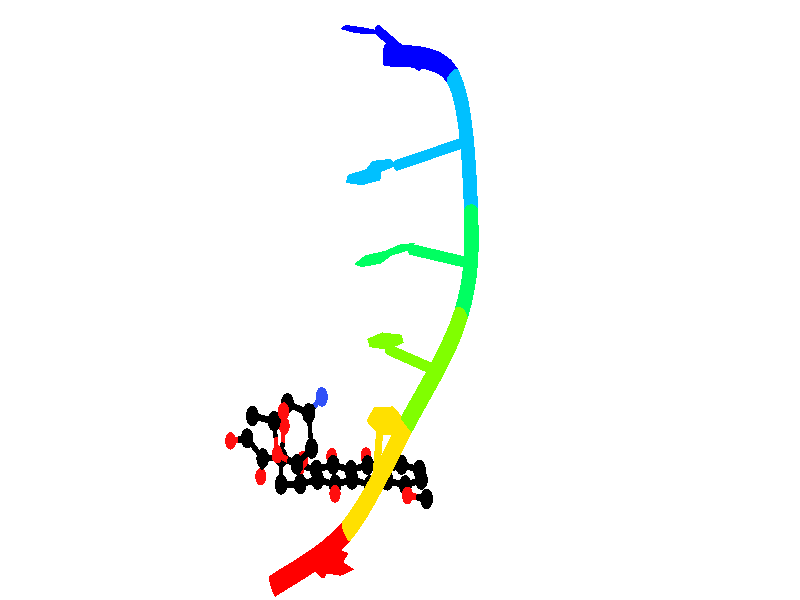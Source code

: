 // ******************************************************
// Created by Jmol 14.29.15  2018-05-23 22:29
//
// This script was generated on Wed, 30 May 2018 06:22:53 +1000
// ******************************************************

/****** Jmol Embedded Script **** 
# Jmol state version 14.29.15  2018-05-23 22:29;

function _setWindowState() {
# preferredWidthHeight -1 -1;
# width -1;
# height -1;
  stateVersion = 1429015;
  background [xffffff];
  axis1Color = "[xff0000]";
  axis2Color = "[x008000]";
  axis3Color = "[x0000ff]";
  set ambientPercent 45;
  set diffusePercent 84;
  set specular true;
  set specularPercent 22;
  set specularPower 40;
  set specularExponent 6;
  set celShading false;
  set celShadingPower 10;
  set zShadePower 3;
}

function _setFileState() {

  set allowEmbeddedScripts false;
  set appendNew true;
  set appletProxy "";
  set applySymmetryToBonds false;
  set autoBond true;
  set bondRadiusMilliAngstroms 150;
  set bondTolerance 0.45;
  set defaultLattice {0.0 0.0 0.0};
  set defaultLoadFilter "";
  set defaultLoadScript "";
  set defaultStructureDssp true;
  set defaultVDW Auto;
  set forceAutoBond false;
  #set defaultDirectory "/home/fusion809";
  #set loadFormat "https://files.rcsb.org/download/%FILE.pdb";
  #set loadLigandFormat "https://files.rcsb.org/ligands/download/%FILE.cif";
  #set smilesUrlFormat "https://cactus.nci.nih.gov/chemical/structure/%FILE/file?format=sdf&get3d=true";
  #set nihResolverFormat "https://cactus.nci.nih.gov/chemical/structure/%FILE";
  #set pubChemFormat "https://pubchem.ncbi.nlm.nih.gov/rest/pug/compound/%FILE/SDF?record_type=3d";
  set bondingVersion 0;
  set legacyAutoBonding false;
  set legacyAutoBonding false;
  set legacyHAddition false;
  set legacyJavaFloat false;
  set minBondDistance 0.4;
  set minimizationCriterion  0.001;
  set minimizationSteps  100;
  set multipleBondBananas false;
  set pdbAddHydrogens false;
  set pdbGetHeader false;
  set pdbSequential false;
  set percentVdwAtom 23;
  set smallMoleculeMaxAtoms 40000;
  set smartAromatic true;
  load /*file*/"https://files.rcsb.org/download/151D.pdb";

}

function _setParameterState() {

   set defaultanglelabel "%VALUE %UNITS";
   set defaultcolorscheme "jmol";
   set defaultdistancelabel "%VALUE %UNITS";
   set defaultdrawarrowscale 0.5;
   set defaultlabelpdb "%m%r";
   set defaultlabelxyz "%a";
   set defaultlattice "{0 0 0}";
   set defaultloadfilter "";
   set defaultloadscript "";
   set defaulttorsionlabel "%VALUE %UNITS";
   set defaulttranslucent 0.5;
   set defaultvdw "Auto";
  color carbon [x000000];
  set acolor "[xff0000]";
  set allowembeddedscripts true;
  set allowmoveatoms false;
  set allowrotateselected false;
  set animationmode "once";
  set appletproxy "";
  set applysymmetrytobonds false;
  set atomtypes "";
  set autobond true;
  set autofps false;
  set axes window;
  set axesmode 0;
  set axesoffset 0.0;
  set axesscale 2.0;
  set bcolor "[x0000ff]";
  set bondmodeor false;
  set bondradiusmilliangstroms 150;
  set bondtolerance 0.45;
  set cartoonbaseedges false;
  set cartoonblockheight 0.5;
  set cartoonblocks false;
  set cartoonfancy false;
  set cartoonladders false;
  set cartoonrockets true;
  set cartoonsteps false;
  set chaincasesensitive false;
  set dataseparator "~~~";
  set defaultstructuredssp true;
  set delaymaximumms 0;
  set dipolescale 1.0;
  set disablepopupmenu false;
  set displaycellparameters true;
  set dotdensity 3;
  set dotscale 1;
  set dotsselectedonly false;
  set dotsurface true;
  set dragselected false;
  set drawfontsize 14.0;
  set drawhover false;
  set dsspcalculatehydrogenalways true;
  set ellipsoidarcs false;
  set ellipsoidarrows false;
  set ellipsoidaxes false;
  set ellipsoidaxisdiameter 0.02;
  set ellipsoidball true;
  set ellipsoiddotcount 200;
  set ellipsoiddots false;
  set ellipsoidfill false;
  set energyunits "kJ";
  set forceautobond false;
  set gestureswipefactor 1.0;
  set greyscalerendering false;
  set hbondsbackbone true;
  set hbondsrasmol true;
  set hbondssolid false;
  set helixstep 1;
  set helppath "https://chemapps.stolaf.edu/jmol/docs/index.htm";
  set hermitelevel 0;
  set hiddenlinesdashed false;
  set hidenameinpopup false;
  set hidenavigationpoint false;
  set highresolution false;
  set hoverdelay 0.5;
  set infofontsize 20;
  set isosurfacekey false;
  set isosurfacepropertysmoothing true;
  set isosurfacepropertysmoothingpower 7;
  set justifymeasurements false;
  set loadatomdatatolerance 0.01;
  set measureallmodels false;
  set measurementlabels true;
  set meshscale 1;
  set messagestylechime false;
  set minbonddistance 0.4;
  set minimizationcriterion 0.001;
  set minimizationrefresh true;
  set minimizationsilent false;
  set minimizationsteps 100;
  set minpixelselradius 6;
  set modulationscale 1.0;
  set monitorenergy false;
  set multiplebondbananas false;
  set multiplebondradiusfactor 0.0;
  set multiplebondspacing -1.0;
  set navigationperiodic false;
  set navigationspeed 5.0;
  set nbocharges true;
  set nmrpredictformat "http://www.nmrdb.org/service/predictor?POST?molfile=";
  set nmrurlformat "http://www.nmrdb.org/new_predictor?POST?molfile=";
  set partialdots false;
  set particleradius 20.0;
  set pdbaddhydrogens false;
  set pdbgetheader false;
  set pdbsequential false;
  set percentvdwatom 23;
  set pickingspinrate 10;
  set pointgroupdistancetolerance 0.2;
  set pointgrouplineartolerance 8.0;
  set propertyatomnumbercolumncount 0;
  set propertyatomnumberfield 0;
  set propertycolorscheme "roygb";
  set propertydatacolumncount 0;
  set propertydatafield 0;
  set quaternionframe "p";
  set rangeselected false;
  set ribbonaspectratio 16;
  set ribbonborder false;
  set rocketbarrels false;
  set selecthetero true;
  set selecthydrogen true;
  set sheetsmoothing 1.0;
  set showhiddenselectionhalos false;
  set showhydrogens false;
  set showmeasurements true;
  set showmodulationvectors false;
  set showmultiplebonds true;
  set shownavigationpointalways false;
  set showunitcelldetails true;
  set slabbyatom false;
  set slabbymolecule false;
  set smallmoleculemaxatoms 40000;
  set smartaromatic true;
  set solventprobe false;
  set solventproberadius 1.2;
  set ssbondsbackbone false;
  set starwidth 0.05;
  set stereodegrees -5;
  set strandcountformeshribbon 7;
  set strandcountforstrands 5;
  set strutdefaultradius 0.3;
  set strutlengthmaximum 7.0;
  set strutsmultiple false;
  set strutspacing 6;
  set tracealpha true;
  set translucent true;
  set twistedsheets false;
  set usenumberlocalization true;
  set vectorscale 1.0;
  set vectorscentered false;
  set vectorsymmetry false;
  set vectortrail 0;
  set vibrationscale 0.5;
  set waitformoveto true;
  set wireframerotation false;
  set zdepth 0;
  set zoomheight false;
  set zoomlarge true;
  set zslab 50;

# label defaults;
  select none;
  color label none;
  background label none;
  set labelOffset 4 4;
  set labelAlignment left;
  set labelPointer off;
  font label 13.0 SansSerif Plain;

}

function _setModelState() {

  structure none ({0:220})    	# model=1.1;
  select ({0:7});
  color atoms opaque [x0000ff];
  select ({16:26});
  color atoms opaque [x00c0ff];
  select ({59:69});
  color atoms opaque [x80ff00];
  select ({120:123 125 126 128 129 131 132 134 135 137 139 141:143 145 146 148:152 154 156 158});
  Spacefill 0.4485;
  select ({79:89});
  color atoms opaque [xffe000];
  select ({27:37 49:58 70:78 109:119});
  color atoms opaque [xffffff];
  select ({38:48});
  color atoms opaque [x00ff60];
  select ({153});
  Spacefill 0.4255;
  select ({124 127 130 133 136 138 140 144 147 155 157});
  Spacefill 0.391;
  select ({9 12 14 15 91 94 96 97 120:123 125 126 128 129 131 132 134 135 137 139 141:143 145 146 148:152 154 156 158});
  color atoms opaque [x000000];
  select ({98:108});
  color atoms opaque [xff0000];
  select ({0:119 159:220});
  Spacefill 0.0;
  select BONDS ({43:176});
  wireframe 0.0;
  select BONDS ({0:42});
  wireframe 0.15;


  Backbone ({0:119});
  Backbone 0.0;
  select ({79:97});
  color Backbone opaque [xffe000];
  select ({16:37});
  color Backbone opaque [x00c0ff];
  select ({98:119});
  color Backbone opaque [xff0000];
  select ({38:78});
  color Backbone opaque cpk;
  select ({0:15});
  color Backbone opaque [x0000ff];

  select ({0:119});
  Cartoon on;
  select ({98:119});
  color Cartoon opaque [xff0000];
  select ({0:15});
  color Cartoon opaque [x0000ff];
  select ({38:58});
  color Cartoon opaque [x00ff60];
  select ({59:78});
  color Cartoon opaque [x80ff00];
  select ({79:97});
  color Cartoon opaque [xffe000];
  select ({16:37});
  color Cartoon opaque [x00c0ff];

  select ({0:119});
  Strands 0.0;
  color Strands opaque chain;

  select ({38:78});
  color Ribbons opaque [xffffff];
  select ({0:37 79:119});
  color Ribbons opaque [xff0000];

  hover "%U";

  frank on;
  font frank 16.0 SansSerif Plain;
  select *;
  set fontScaling false;

}

function _setPerspectiveState() {
  set perspectiveModel 11;
  set scaleAngstromsPerInch 0.0;
  set perspectiveDepth true;
  set visualRange 5.0;
  set cameraDepth 3.0;
  boundbox corners {3.841999 4.6099987 -0.16799927} {31.348 27.842001 27.106} # volume = 17428.617;
  center {17.595 16.226 13.469001};
   moveto -1.0 {0 0 1 0} 100.0 0.0 0.0 {17.595 16.226 13.469001} 22.167633 {0 0 0} 0 0 0 3.0 0.0 0.0;
  save orientation "default";
  moveto 0.0 { -763 -372 -528 91.44} 79.79 0.0 0.0 {17.595 16.226 13.469001} 22.167633 {0 0 0} 0 0 0 3.0 0.0 0.0;;
  slab 100;depth 0;
  set slabRange 0.0;
  set spinX 0; set spinY 30; set spinZ 0; set spinFps 30;  set navX 0; set navY 0; set navZ 0; set navFps 10;
}

function _setSelectionState() {
  select ({0:7 16:26 38:48 59:69 79:89 98:108});
  set hideNotSelected false;
}

function _setState() {
  initialize;
  set refreshing false;
  _setWindowState;
  _setFileState;
  _setParameterState;
  _setModelState;
  _setPerspectiveState;
  _setSelectionState;
  set refreshing true;
  set antialiasDisplay false;
  set antialiasTranslucent true;
  set antialiasImages true;
}

_setState;

**/
// Jmol perspective:
// screen width height dim: 8000 3794 8000
// perspectiveDepth: true
// cameraDistance(angstroms): 194.47202
// aperatureAngle(degrees): 16.260204
// scalePixelsPerAngstrom: 143.94359
// light source: {-0.34815532, -0.34815532, 0.87038827}
// lighting:   set ambientPercent 45;   set diffusePercent 84;   set specular true;   set specularPercent 22;   set specularPower 40;   set specularExponent 6;   set celShading false;   set celShadingPower 10;   set zShadePower 3;   set zDepth 0;   set zSlab 50;   set zShade false; 
// center: {17.595, 16.226, 13.469001}
// rotationRadius: 22.167633
// boundboxCenter: {17.595, 16.226, 13.469001}
// translationOffset: 
// zoom: 79.79217
// moveto command: moveto 1.0 { -763 -372 -528 91.44} 79.79 0.0 0.0 {17.595 16.226 13.469001} 22.167633 {0 0 0} 0 0 0 3.0 0.0 0.0;

// ******************************************************
// Declare the resolution, camera, and light sources.
// ******************************************************

// NOTE: if you plan to render at a different resolution,
// be sure to update the following two lines to maintain
// the correct aspect ratio.

#declare Width = 8000;
#declare Height = 3794;
#declare minScreenDimension = 3794;
#declare showAtoms = true;
#declare showBonds = true;
#declare noShadows = true;
camera{
  perspective
  angle 16.260204
  right < 8000, 0, 0>
  up < 0, -3794, 0 >
  sky < 0, -1, 0 >
  location < 4000.0, 1897.0, 0>
  look_at < 4000.0, 1897.0, 1000 >
}

background { color rgb <1.0,1.0,1.0> }

light_source { <-2785.2427,-2785.2427, -6963.106>  rgb <0.6,0.6,0.6> }


// ***********************************************
// macros for common shapes
// ***********************************************

#default { finish {
  ambient 0.45
  diffuse 0.84
  specular 0.22
  roughness .00001
  metallic
  phong 0.9
  phong_size 120
}}

#macro check_shadow()
 #if (noShadows)
  no_shadow 
 #end
#end

#declare slabZ = 0;
#declare depthZ = 2147483647;
#declare dzSlab = 10;
#declare dzDepth = dzSlab;
#declare dzStep = 0.001;

#macro clip()
  clipped_by { box {<0,0,slabZ>,<Width,Height,depthZ>} }
#end

#macro circleCap(Z,RADIUS,R,G,B,T)
// cap for lower clip
 #local cutDiff = Z - slabZ;
 #local cutRadius2 = (RADIUS*RADIUS) - (cutDiff*cutDiff);
 #if (cutRadius2 > 0)
  #local cutRadius = sqrt(cutRadius2);
  #if (dzSlab > 0)
   #declare dzSlab = dzSlab - dzStep;
  #end
  cylinder{<X,Y,slabZ-dzSlab>,<X,Y,(slabZ+1)>,cutRadius
   pigment{rgbt<R,G,B,T>}
   translucentFinish(T)
   check_shadow()}
 #end
// cap for upper clip
 #declare cutDiff = Z - depthZ;
 #declare cutRadius2 = (RADIUS*RADIUS) - (cutDiff*cutDiff);
 #if (cutRadius2 > 0)
  #local cutRadius = sqrt(cutRadius2);
  #if (dzDepth > 0)
   #declare dzDepth = dzDepth - dzStep;
  #end
  cylinder{<X,Y,depthZ+dzDepth>,<X,Y,(depthZ-1)>,cutRadius
   pigment{rgbt<R,G,B,T>}
   translucentFinish(T)
   check_shadow()}
 #end
#end

#macro translucentFinish(T)
 #local shineFactor = T;
 #if (T <= 0.25)
  #declare shineFactor = (1.0-4*T);
 #end
 #if (T > 0.25)
  #declare shineFactor = 0;
 #end
 finish {
  ambient 0.45
  diffuse 0.84
  specular 0.22
  roughness .00001
  metallic shineFactor
  phong 0.9*shineFactor
  phong_size 120*shineFactor
}#end

#macro a(X,Y,Z,RADIUS,R,G,B,T)
 sphere{<X,Y,Z>,RADIUS
  pigment{rgbt<R,G,B,T>}
  translucentFinish(T)
  clip()
  check_shadow()}
#end

#macro q(XX,YY,ZZ,XY,XZ,YZ,X,Y,Z,J,R,G,B,T)
 quadric{<XX,YY,ZZ>,<XY,XZ,YZ>,<X,Y,Z>,J
  pigment{rgbt<R,G,B,T>}
  translucentFinish(T)
  clip()
  check_shadow()}
#end

#macro b(X1,Y1,Z1,RADIUS1,X2,Y2,Z2,RADIUS2,R,G,B,T)
 cone{<X1,Y1,Z1>,RADIUS1,<X2,Y2,Z2>,RADIUS2
  pigment{rgbt<R,G,B,T>}
  translucentFinish(T)
  clip()
  check_shadow()}
#end

#macro c(X1,Y1,Z1,RADIUS1,X2,Y2,Z2,RADIUS2,R,G,B,T)
 cone{<X1,Y1,Z1>,RADIUS1,<X2,Y2,Z2>,RADIUS2 open
  pigment{rgbt<R,G,B,T>}
  translucentFinish(T)
  clip()
  check_shadow()}
#end

a(4016.0,2968.0,28762.0,64.5,0.0,0.0,0.0,0)
a(4199.0,2996.0,28683.0,64.5,0.0,0.0,0.0,0)
a(4218.0,3053.0,28490.0,64.5,0.0,0.0,0.0,0)
a(4054.0,3085.0,28375.0,64.5,0.0,0.0,0.0,0)
a(4075.0,3141.0,28184.0,56.0,1.0,0.0546875,0.0546875,0)
a(3870.0,3057.0,28457.0,64.5,0.0,0.0,0.0,0)
a(3700.0,3081.0,28349.0,64.5,0.0,0.0,0.0,0)
a(3708.0,3137.0,28160.0,56.0,1.0,0.0546875,0.0546875,0)
a(3513.0,3050.0,28426.0,64.5,0.0,0.0,0.0,0)
a(3345.0,3077.0,28318.0,64.5,0.0,0.0,0.0,0)
a(3347.0,3128.0,28127.0,56.0,1.0,0.0546875,0.0546875,0)
a(3164.0,3050.0,28404.0,64.5,0.0,0.0,0.0,0)
a(2993.0,3073.0,28275.0,64.5,0.0,0.0,0.0,0)
a(3022.0,2912.0,28137.0,56.0,1.0,0.0546875,0.0546875,0)
a(2795.0,3079.0,28368.0,64.5,0.0,0.0,0.0,0)
a(2792.0,2912.0,28524.0,64.5,0.0,0.0,0.0,0)
a(2822.0,2706.0,28477.0,56.0,1.0,0.0546875,0.0546875,0)
a(2597.0,2920.0,28623.0,64.5,0.0,0.0,0.0,0)
a(2569.0,3045.0,28773.0,56.0,1.0,0.0546875,0.0546875,0)
a(2441.0,2789.0,28551.0,64.5,0.0,0.0,0.0,0)
a(2267.0,2809.0,28652.0,56.0,1.0,0.0546875,0.0546875,0)
a(2950.0,2965.0,28680.0,64.5,0.0,0.0,0.0,0)
a(3145.0,2992.0,28592.0,64.5,0.0,0.0,0.0,0)
a(3315.0,2965.0,28702.0,64.5,0.0,0.0,0.0,0)
a(3295.0,2918.0,28892.0,56.0,1.0,0.0546875,0.0546875,0)
a(3498.0,2996.0,28621.0,64.5,0.0,0.0,0.0,0)
a(3668.0,2968.0,28732.0,64.5,0.0,0.0,0.0,0)
a(3649.0,2915.0,28913.0,56.0,1.0,0.0546875,0.0546875,0)
a(3851.0,2997.0,28647.0,64.5,0.0,0.0,0.0,0)
a(4267.0,3159.0,28097.0,64.5,0.0,0.0,0.0,0)
a(2972.0,2933.0,27940.0,64.5,0.0,0.0,0.0,0)
a(3122.0,2829.0,27806.0,64.5,0.0,0.0,0.0,0)
a(3092.0,2610.0,27843.0,64.5,0.0,0.0,0.0,0)
a(3225.0,2503.0,27708.0,61.0,0.19140625,0.31640625,0.97265625,0)
a(2882.0,2546.0,27808.0,64.5,0.0,0.0,0.0,0)
a(2852.0,2591.0,27600.0,56.0,1.0,0.0546875,0.0546875,0)
a(2744.0,2661.0,27941.0,64.5,0.0,0.0,0.0,0)
a(2776.0,2871.0,27903.0,56.0,1.0,0.0546875,0.0546875,0)
a(2529.0,2628.0,27899.0,64.5,0.0,0.0,0.0,0)
b(2744.0,2661.0,27941.0,21.59154,2529.0,2628.0,27899.0,21.59154,0.0,0.0,0.0,0)
a(2744.0,2661.0,27941.0,21.59154,0.0,0.0,0.0,0)
a(2529.0,2628.0,27899.0,21.59154,0.0,0.0,0.0,0)
b(2744.0,2661.0,27941.0,21.59154,2760.0,2766.0,27922.0,21.59154,0.0,0.0,0.0,0)
b(2760.0,2766.0,27922.0,21.59154,2776.0,2871.0,27903.0,21.59154,1.0,0.0546875,0.0546875,0)
a(2744.0,2661.0,27941.0,21.59154,0.0,0.0,0.0,0)
a(2776.0,2871.0,27903.0,21.59154,1.0,0.0546875,0.0546875,0)
b(2882.0,2546.0,27808.0,21.59154,2744.0,2661.0,27941.0,21.59154,0.0,0.0,0.0,0)
a(2882.0,2546.0,27808.0,21.59154,0.0,0.0,0.0,0)
a(2744.0,2661.0,27941.0,21.59154,0.0,0.0,0.0,0)
b(2882.0,2546.0,27808.0,21.59154,2867.0,2568.5,27704.0,21.59154,0.0,0.0,0.0,0)
b(2867.0,2568.5,27704.0,21.59154,2852.0,2591.0,27600.0,21.59154,1.0,0.0546875,0.0546875,0)
a(2882.0,2546.0,27808.0,21.59154,0.0,0.0,0.0,0)
a(2852.0,2591.0,27600.0,21.59154,1.0,0.0546875,0.0546875,0)
b(3092.0,2610.0,27843.0,21.59154,2882.0,2546.0,27808.0,21.59154,0.0,0.0,0.0,0)
a(3092.0,2610.0,27843.0,21.59154,0.0,0.0,0.0,0)
a(2882.0,2546.0,27808.0,21.59154,0.0,0.0,0.0,0)
b(3092.0,2610.0,27843.0,21.59154,3158.5,2556.5,27775.5,21.59154,0.0,0.0,0.0,0)
b(3158.5,2556.5,27775.5,21.59154,3225.0,2503.0,27708.0,21.59154,0.19140625,0.31640625,0.97265625,0)
a(3092.0,2610.0,27843.0,21.59154,0.0,0.0,0.0,0)
a(3225.0,2503.0,27708.0,21.59154,0.19140625,0.31640625,0.97265625,0)
b(3122.0,2829.0,27806.0,21.59154,3092.0,2610.0,27843.0,21.59154,0.0,0.0,0.0,0)
a(3122.0,2829.0,27806.0,21.59154,0.0,0.0,0.0,0)
a(3092.0,2610.0,27843.0,21.59154,0.0,0.0,0.0,0)
b(2972.0,2933.0,27940.0,21.59154,2874.0,2902.0,27921.5,21.59154,0.0,0.0,0.0,0)
b(2874.0,2902.0,27921.5,21.59154,2776.0,2871.0,27903.0,21.59154,1.0,0.0546875,0.0546875,0)
a(2972.0,2933.0,27940.0,21.59154,0.0,0.0,0.0,0)
a(2776.0,2871.0,27903.0,21.59154,1.0,0.0546875,0.0546875,0)
b(2972.0,2933.0,27940.0,21.59154,3122.0,2829.0,27806.0,21.59154,0.0,0.0,0.0,0)
a(2972.0,2933.0,27940.0,21.59154,0.0,0.0,0.0,0)
a(3122.0,2829.0,27806.0,21.59154,0.0,0.0,0.0,0)
b(3668.0,2968.0,28732.0,21.59154,3851.0,2997.0,28647.0,21.59154,0.0,0.0,0.0,0)
a(3668.0,2968.0,28732.0,21.59154,0.0,0.0,0.0,0)
a(3851.0,2997.0,28647.0,21.59154,0.0,0.0,0.0,0)
b(3668.0,2968.0,28732.0,21.59154,3658.5,2941.5,28822.5,21.59154,0.0,0.0,0.0,0)
b(3658.5,2941.5,28822.5,21.59154,3649.0,2915.0,28913.0,21.59154,1.0,0.0546875,0.0546875,0)
a(3668.0,2968.0,28732.0,21.59154,0.0,0.0,0.0,0)
a(3649.0,2915.0,28913.0,21.59154,1.0,0.0546875,0.0546875,0)
b(3498.0,2996.0,28621.0,21.59154,3668.0,2968.0,28732.0,21.59154,0.0,0.0,0.0,0)
a(3498.0,2996.0,28621.0,21.59154,0.0,0.0,0.0,0)
a(3668.0,2968.0,28732.0,21.59154,0.0,0.0,0.0,0)
b(3315.0,2965.0,28702.0,21.59154,3498.0,2996.0,28621.0,21.59154,0.0,0.0,0.0,0)
a(3315.0,2965.0,28702.0,21.59154,0.0,0.0,0.0,0)
a(3498.0,2996.0,28621.0,21.59154,0.0,0.0,0.0,0)
b(3315.0,2965.0,28702.0,21.59154,3305.0,2941.5,28797.0,21.59154,0.0,0.0,0.0,0)
b(3305.0,2941.5,28797.0,21.59154,3295.0,2918.0,28892.0,21.59154,1.0,0.0546875,0.0546875,0)
a(3315.0,2965.0,28702.0,21.59154,0.0,0.0,0.0,0)
a(3295.0,2918.0,28892.0,21.59154,1.0,0.0546875,0.0546875,0)
b(3145.0,2992.0,28592.0,21.59154,3315.0,2965.0,28702.0,21.59154,0.0,0.0,0.0,0)
a(3145.0,2992.0,28592.0,21.59154,0.0,0.0,0.0,0)
a(3315.0,2965.0,28702.0,21.59154,0.0,0.0,0.0,0)
b(2950.0,2965.0,28680.0,21.59154,3145.0,2992.0,28592.0,21.59154,0.0,0.0,0.0,0)
a(2950.0,2965.0,28680.0,21.59154,0.0,0.0,0.0,0)
a(3145.0,2992.0,28592.0,21.59154,0.0,0.0,0.0,0)
b(2441.0,2789.0,28551.0,21.59154,2354.0,2799.0,28601.5,21.59154,0.0,0.0,0.0,0)
b(2354.0,2799.0,28601.5,21.59154,2267.0,2809.0,28652.0,21.59154,1.0,0.0546875,0.0546875,0)
a(2441.0,2789.0,28551.0,21.59154,0.0,0.0,0.0,0)
a(2267.0,2809.0,28652.0,21.59154,1.0,0.0546875,0.0546875,0)
b(2597.0,2920.0,28623.0,21.59154,2441.0,2789.0,28551.0,21.59154,0.0,0.0,0.0,0)
a(2597.0,2920.0,28623.0,21.59154,0.0,0.0,0.0,0)
a(2441.0,2789.0,28551.0,21.59154,0.0,0.0,0.0,0)
b(2597.0,2920.0,28623.0,21.59154,2583.0,2982.5,28698.0,21.59154,0.0,0.0,0.0,0)
b(2583.0,2982.5,28698.0,21.59154,2569.0,3045.0,28773.0,21.59154,1.0,0.0546875,0.0546875,0)
a(2597.0,2920.0,28623.0,21.59154,0.0,0.0,0.0,0)
a(2569.0,3045.0,28773.0,21.59154,1.0,0.0546875,0.0546875,0)
b(2792.0,2912.0,28524.0,21.59154,2950.0,2965.0,28680.0,21.59154,0.0,0.0,0.0,0)
a(2792.0,2912.0,28524.0,21.59154,0.0,0.0,0.0,0)
a(2950.0,2965.0,28680.0,21.59154,0.0,0.0,0.0,0)
b(2792.0,2912.0,28524.0,21.59154,2597.0,2920.0,28623.0,21.59154,0.0,0.0,0.0,0)
a(2792.0,2912.0,28524.0,21.59154,0.0,0.0,0.0,0)
a(2597.0,2920.0,28623.0,21.59154,0.0,0.0,0.0,0)
b(2792.0,2912.0,28524.0,21.59154,2807.0,2809.0,28500.5,21.59154,0.0,0.0,0.0,0)
b(2807.0,2809.0,28500.5,21.59154,2822.0,2706.0,28477.0,21.59154,1.0,0.0546875,0.0546875,0)
a(2792.0,2912.0,28524.0,21.59154,0.0,0.0,0.0,0)
a(2822.0,2706.0,28477.0,21.59154,1.0,0.0546875,0.0546875,0)
b(2795.0,3079.0,28368.0,21.59154,2792.0,2912.0,28524.0,21.59154,0.0,0.0,0.0,0)
a(2795.0,3079.0,28368.0,21.59154,0.0,0.0,0.0,0)
a(2792.0,2912.0,28524.0,21.59154,0.0,0.0,0.0,0)
b(3022.0,2912.0,28137.0,21.59154,2997.0,2922.5,28038.5,21.59154,1.0,0.0546875,0.0546875,0)
b(2997.0,2922.5,28038.5,21.59154,2972.0,2933.0,27940.0,21.59154,0.0,0.0,0.0,0)
a(3022.0,2912.0,28137.0,21.59154,1.0,0.0546875,0.0546875,0)
a(2972.0,2933.0,27940.0,21.59154,0.0,0.0,0.0,0)
b(2993.0,3073.0,28275.0,21.59154,2795.0,3079.0,28368.0,21.59154,0.0,0.0,0.0,0)
a(2993.0,3073.0,28275.0,21.59154,0.0,0.0,0.0,0)
a(2795.0,3079.0,28368.0,21.59154,0.0,0.0,0.0,0)
b(2993.0,3073.0,28275.0,21.59154,3007.5,2992.5,28206.0,21.59154,0.0,0.0,0.0,0)
b(3007.5,2992.5,28206.0,21.59154,3022.0,2912.0,28137.0,21.59154,1.0,0.0546875,0.0546875,0)
a(2993.0,3073.0,28275.0,21.59154,0.0,0.0,0.0,0)
a(3022.0,2912.0,28137.0,21.59154,1.0,0.0546875,0.0546875,0)
b(3164.0,3050.0,28404.0,21.59154,3145.0,2992.0,28592.0,21.59154,0.0,0.0,0.0,0)
a(3164.0,3050.0,28404.0,21.59154,0.0,0.0,0.0,0)
a(3145.0,2992.0,28592.0,21.59154,0.0,0.0,0.0,0)
b(3164.0,3050.0,28404.0,21.59154,2993.0,3073.0,28275.0,21.59154,0.0,0.0,0.0,0)
a(3164.0,3050.0,28404.0,21.59154,0.0,0.0,0.0,0)
a(2993.0,3073.0,28275.0,21.59154,0.0,0.0,0.0,0)
b(3345.0,3077.0,28318.0,21.59154,3164.0,3050.0,28404.0,21.59154,0.0,0.0,0.0,0)
a(3345.0,3077.0,28318.0,21.59154,0.0,0.0,0.0,0)
a(3164.0,3050.0,28404.0,21.59154,0.0,0.0,0.0,0)
b(3345.0,3077.0,28318.0,21.59154,3346.0,3102.5,28222.5,21.59154,0.0,0.0,0.0,0)
b(3346.0,3102.5,28222.5,21.59154,3347.0,3128.0,28127.0,21.59154,1.0,0.0546875,0.0546875,0)
a(3345.0,3077.0,28318.0,21.59154,0.0,0.0,0.0,0)
a(3347.0,3128.0,28127.0,21.59154,1.0,0.0546875,0.0546875,0)
b(3513.0,3050.0,28426.0,21.59154,3498.0,2996.0,28621.0,21.59154,0.0,0.0,0.0,0)
a(3513.0,3050.0,28426.0,21.59154,0.0,0.0,0.0,0)
a(3498.0,2996.0,28621.0,21.59154,0.0,0.0,0.0,0)
b(3513.0,3050.0,28426.0,21.59154,3345.0,3077.0,28318.0,21.59154,0.0,0.0,0.0,0)
a(3513.0,3050.0,28426.0,21.59154,0.0,0.0,0.0,0)
a(3345.0,3077.0,28318.0,21.59154,0.0,0.0,0.0,0)
b(3700.0,3081.0,28349.0,21.59154,3513.0,3050.0,28426.0,21.59154,0.0,0.0,0.0,0)
a(3700.0,3081.0,28349.0,21.59154,0.0,0.0,0.0,0)
a(3513.0,3050.0,28426.0,21.59154,0.0,0.0,0.0,0)
b(3700.0,3081.0,28349.0,21.59154,3704.0,3109.0,28254.5,21.59154,0.0,0.0,0.0,0)
b(3704.0,3109.0,28254.5,21.59154,3708.0,3137.0,28160.0,21.59154,1.0,0.0546875,0.0546875,0)
a(3700.0,3081.0,28349.0,21.59154,0.0,0.0,0.0,0)
a(3708.0,3137.0,28160.0,21.59154,1.0,0.0546875,0.0546875,0)
b(3870.0,3057.0,28457.0,21.59154,3851.0,2997.0,28647.0,21.59154,0.0,0.0,0.0,0)
a(3870.0,3057.0,28457.0,21.59154,0.0,0.0,0.0,0)
a(3851.0,2997.0,28647.0,21.59154,0.0,0.0,0.0,0)
b(3870.0,3057.0,28457.0,21.59154,3700.0,3081.0,28349.0,21.59154,0.0,0.0,0.0,0)
a(3870.0,3057.0,28457.0,21.59154,0.0,0.0,0.0,0)
a(3700.0,3081.0,28349.0,21.59154,0.0,0.0,0.0,0)
b(4075.0,3141.0,28184.0,21.59154,4171.0,3150.0,28140.5,21.59154,1.0,0.0546875,0.0546875,0)
b(4171.0,3150.0,28140.5,21.59154,4267.0,3159.0,28097.0,21.59154,0.0,0.0,0.0,0)
a(4075.0,3141.0,28184.0,21.59154,1.0,0.0546875,0.0546875,0)
a(4267.0,3159.0,28097.0,21.59154,0.0,0.0,0.0,0)
b(4054.0,3085.0,28375.0,21.59154,3870.0,3057.0,28457.0,21.59154,0.0,0.0,0.0,0)
a(4054.0,3085.0,28375.0,21.59154,0.0,0.0,0.0,0)
a(3870.0,3057.0,28457.0,21.59154,0.0,0.0,0.0,0)
b(4054.0,3085.0,28375.0,21.59154,4064.5,3113.0,28279.5,21.59154,0.0,0.0,0.0,0)
b(4064.5,3113.0,28279.5,21.59154,4075.0,3141.0,28184.0,21.59154,1.0,0.0546875,0.0546875,0)
a(4054.0,3085.0,28375.0,21.59154,0.0,0.0,0.0,0)
a(4075.0,3141.0,28184.0,21.59154,1.0,0.0546875,0.0546875,0)
b(4218.0,3053.0,28490.0,21.59154,4054.0,3085.0,28375.0,21.59154,0.0,0.0,0.0,0)
a(4218.0,3053.0,28490.0,21.59154,0.0,0.0,0.0,0)
a(4054.0,3085.0,28375.0,21.59154,0.0,0.0,0.0,0)
b(4199.0,2996.0,28683.0,21.59154,4218.0,3053.0,28490.0,21.59154,0.0,0.0,0.0,0)
a(4199.0,2996.0,28683.0,21.59154,0.0,0.0,0.0,0)
a(4218.0,3053.0,28490.0,21.59154,0.0,0.0,0.0,0)
b(4016.0,2968.0,28762.0,21.59154,3851.0,2997.0,28647.0,21.59154,0.0,0.0,0.0,0)
a(4016.0,2968.0,28762.0,21.59154,0.0,0.0,0.0,0)
a(3851.0,2997.0,28647.0,21.59154,0.0,0.0,0.0,0)
b(4016.0,2968.0,28762.0,21.59154,4199.0,2996.0,28683.0,21.59154,0.0,0.0,0.0,0)
a(4016.0,2968.0,28762.0,21.59154,0.0,0.0,0.0,0)
a(4199.0,2996.0,28683.0,21.59154,0.0,0.0,0.0,0)
#macro r(X1,Y1,Z1,X2,Y2,Z2,X3,Y3,Z3,R,G,B,T)
 triangle{<X1,Y1,Z1>,<X2,Y2,Z2>,<X3,Y3,Z3>
  pigment{rgbt<R,G,B,T>}
  translucentFinish(T)
  clip()
  check_shadow()}
#end

#macro p(X,Y,Z,R,G,B,T)
 box{<X,Y,Z>,<X+1,Y+1,Z+1>
  pigment{rgbt<R,G,B,T>}
  clip()
  check_shadow()}
#end

#macro barb(X1,Y1,Z1,RADIUS1,X2,Y2,Z2,RADIUS2,R,G,B,T,X3,Y3,Z3,W3)
 cone{<X1,Y1,Z1>,RADIUS1,<X2,Y2,Z2>,RADIUS2
  pigment{rgbt<R,G,B,T>}
  translucentFinish(T)
  clip()
  clipped_by{plane{<X3,Y3,Z3>,W3}}
  check_shadow()}
#end

r(3444.8499,133.6665,28407.846,3780.9692,172.46118,28344.172,3560.0183,203.94092,28092.326,0.0,0.0,1.0,0)
r(3444.8499,133.6665,28407.846,3625.7283,145.80493,28466.877,3780.9692,172.46118,28344.172,0.0,0.0,1.0,0)
r(3444.8499,133.6665,28407.846,3560.0183,203.94092,28092.326,3403.7847,169.88257,28211.346,0.0,0.0,1.0,0)
r(3780.9692,172.46118,28344.172,3749.572,205.0398,28150.496,3560.0183,203.94092,28092.326,0.0,0.0,1.0,0)
c(4191.4053,372.42163,28761.504,35.5,3780.9692,172.46118,28344.172,35.5,0.0,0.0,1.0,0)
a(4191.4053,372.42163,28761.504,35.5,0.0,0.0,1.0,0)
a(3780.9692,172.46118,28344.172,35.5,0.0,0.0,1.0,0)
c(3403.7847,169.88257,28210.346,1.5,3560.0183,203.94092,28091.326,1.5,0.0,0.0,1.0,0)
a(3403.7847,169.88257,28210.346,1.5,0.0,0.0,1.0,0)
a(3560.0183,203.94092,28091.326,1.5,0.0,0.0,1.0,0)
c(3560.0183,203.94092,28091.326,1.5,3749.572,205.0398,28149.496,1.5,0.0,0.0,1.0,0)
a(3560.0183,203.94092,28091.326,1.5,0.0,0.0,1.0,0)
a(3749.572,205.0398,28149.496,1.5,0.0,0.0,1.0,0)
c(3749.572,205.0398,28149.496,1.5,3780.9692,172.46118,28343.172,1.5,0.0,0.0,1.0,0)
a(3749.572,205.0398,28149.496,1.5,0.0,0.0,1.0,0)
a(3780.9692,172.46118,28343.172,1.5,0.0,0.0,1.0,0)
c(3780.9692,172.46118,28343.172,1.5,3625.7283,145.80493,28465.877,1.5,0.0,0.0,1.0,0)
a(3780.9692,172.46118,28343.172,1.5,0.0,0.0,1.0,0)
a(3625.7283,145.80493,28465.877,1.5,0.0,0.0,1.0,0)
c(3625.7283,145.80493,28465.877,1.5,3444.8499,133.6665,28406.846,1.5,0.0,0.0,1.0,0)
a(3625.7283,145.80493,28465.877,1.5,0.0,0.0,1.0,0)
a(3444.8499,133.6665,28406.846,1.5,0.0,0.0,1.0,0)
c(3444.8499,133.6665,28406.846,1.5,3403.7847,169.88257,28210.346,1.5,0.0,0.0,1.0,0)
a(3444.8499,133.6665,28406.846,1.5,0.0,0.0,1.0,0)
a(3403.7847,169.88257,28210.346,1.5,0.0,0.0,1.0,0)
r(3657.2766,1057.8362,28459.727,3457.8193,1149.9155,28199.646,3801.7966,1134.6177,28146.82,0.0,0.75390625,1.0,0)
r(3657.2766,1057.8362,28459.727,3470.694,1095.5679,28384.277,3457.8193,1149.9155,28199.646,0.0,0.75390625,1.0,0)
r(3657.2766,1057.8362,28459.727,3801.7966,1134.6177,28146.82,3806.0361,1077.373,28334.738,0.0,0.75390625,1.0,0)
r(3457.8193,1149.9155,28199.646,3619.8108,1167.1575,28095.137,3801.7966,1134.6177,28146.82,0.0,0.75390625,1.0,0)
r(3657.2766,1057.8362,28459.727,3715.0994,998.83154,28638.277,3904.8318,986.68823,28617.463,0.0,0.75390625,1.0,0)
r(3657.2766,1057.8362,28459.727,3904.8318,986.68823,28617.463,3968.5237,1031.3518,28443.658,0.0,0.75390625,1.0,0)
r(3657.2766,1057.8362,28459.727,3968.5237,1031.3518,28443.658,3806.0361,1077.373,28334.738,0.0,0.75390625,1.0,0)
c(4627.923,889.6234,28460.715,35.5,3968.5237,1031.3518,28443.658,35.5,0.0,0.75390625,1.0,0)
a(4627.923,889.6234,28460.715,35.5,0.0,0.75390625,1.0,0)
a(3968.5237,1031.3518,28443.658,35.5,0.0,0.75390625,1.0,0)
c(3806.0361,1077.373,28333.738,1.5,3801.7966,1134.6177,28145.82,1.5,0.0,0.75390625,1.0,0)
a(3806.0361,1077.373,28333.738,1.5,0.0,0.75390625,1.0,0)
a(3801.7966,1134.6177,28145.82,1.5,0.0,0.75390625,1.0,0)
c(3801.7966,1134.6177,28145.82,1.5,3619.8108,1167.1575,28094.137,1.5,0.0,0.75390625,1.0,0)
a(3801.7966,1134.6177,28145.82,1.5,0.0,0.75390625,1.0,0)
a(3619.8108,1167.1575,28094.137,1.5,0.0,0.75390625,1.0,0)
c(3619.8108,1167.1575,28094.137,1.5,3457.8193,1149.9155,28198.646,1.5,0.0,0.75390625,1.0,0)
a(3619.8108,1167.1575,28094.137,1.5,0.0,0.75390625,1.0,0)
a(3457.8193,1149.9155,28198.646,1.5,0.0,0.75390625,1.0,0)
c(3457.8193,1149.9155,28198.646,1.5,3470.694,1095.5679,28383.277,1.5,0.0,0.75390625,1.0,0)
a(3457.8193,1149.9155,28198.646,1.5,0.0,0.75390625,1.0,0)
a(3470.694,1095.5679,28383.277,1.5,0.0,0.75390625,1.0,0)
c(3470.694,1095.5679,28383.277,1.5,3657.2766,1057.8362,28458.727,1.5,0.0,0.75390625,1.0,0)
a(3470.694,1095.5679,28383.277,1.5,0.0,0.75390625,1.0,0)
a(3657.2766,1057.8362,28458.727,1.5,0.0,0.75390625,1.0,0)
c(3806.0361,1077.373,28333.738,1.5,3968.5237,1031.3518,28442.658,1.5,0.0,0.75390625,1.0,0)
a(3806.0361,1077.373,28333.738,1.5,0.0,0.75390625,1.0,0)
a(3968.5237,1031.3518,28442.658,1.5,0.0,0.75390625,1.0,0)
c(3968.5237,1031.3518,28442.658,1.5,3904.8318,986.68823,28616.463,1.5,0.0,0.75390625,1.0,0)
a(3968.5237,1031.3518,28442.658,1.5,0.0,0.75390625,1.0,0)
a(3904.8318,986.68823,28616.463,1.5,0.0,0.75390625,1.0,0)
c(3904.8318,986.68823,28616.463,1.5,3715.0994,998.83154,28637.277,1.5,0.0,0.75390625,1.0,0)
a(3904.8318,986.68823,28616.463,1.5,0.0,0.75390625,1.0,0)
a(3715.0994,998.83154,28637.277,1.5,0.0,0.75390625,1.0,0)
c(3715.0994,998.83154,28637.277,1.5,3657.2766,1057.8362,28458.727,1.5,0.0,0.75390625,1.0,0)
a(3715.0994,998.83154,28637.277,1.5,0.0,0.75390625,1.0,0)
a(3657.2766,1057.8362,28458.727,1.5,0.0,0.75390625,1.0,0)
r(3851.761,1584.9966,28201.688,3541.0405,1669.1487,28089.682,3805.5984,1667.307,27864.953,0.0,1.0,0.37890625,0)
r(3851.761,1584.9966,28201.688,3649.3743,1614.0062,28240.918,3541.0405,1669.1487,28089.682,0.0,1.0,0.37890625,0)
r(3851.761,1584.9966,28201.688,3805.5984,1667.307,27864.953,3911.9902,1615.7097,28018.227,0.0,1.0,0.37890625,0)
r(3541.0405,1669.1487,28089.682,3619.911,1688.0448,27914.754,3805.5984,1667.307,27864.953,0.0,1.0,0.37890625,0)
r(3851.761,1584.9966,28201.688,4000.4128,1542.6256,28323.629,4150.1934,1534.9841,28207.13,0.0,1.0,0.37890625,0)
r(3851.761,1584.9966,28201.688,4150.1934,1534.9841,28207.13,4109.5205,1576.627,28024.28,0.0,1.0,0.37890625,0)
r(3851.761,1584.9966,28201.688,4109.5205,1576.627,28024.28,3911.9902,1615.7097,28018.227,0.0,1.0,0.37890625,0)
c(4658.84,1659.5388,27920.326,35.5,4109.5205,1576.627,28024.28,35.5,0.0,1.0,0.37890625,0)
a(4658.84,1659.5388,27920.326,35.5,0.0,1.0,0.37890625,0)
a(4109.5205,1576.627,28024.28,35.5,0.0,1.0,0.37890625,0)
c(3911.9902,1615.7097,28017.227,1.5,3805.5984,1667.307,27863.953,1.5,0.0,1.0,0.37890625,0)
a(3911.9902,1615.7097,28017.227,1.5,0.0,1.0,0.37890625,0)
a(3805.5984,1667.307,27863.953,1.5,0.0,1.0,0.37890625,0)
c(3805.5984,1667.307,27863.953,1.5,3619.911,1688.0448,27913.754,1.5,0.0,1.0,0.37890625,0)
a(3805.5984,1667.307,27863.953,1.5,0.0,1.0,0.37890625,0)
a(3619.911,1688.0448,27913.754,1.5,0.0,1.0,0.37890625,0)
c(3619.911,1688.0448,27913.754,1.5,3541.0405,1669.1487,28088.682,1.5,0.0,1.0,0.37890625,0)
a(3619.911,1688.0448,27913.754,1.5,0.0,1.0,0.37890625,0)
a(3541.0405,1669.1487,28088.682,1.5,0.0,1.0,0.37890625,0)
c(3541.0405,1669.1487,28088.682,1.5,3649.3743,1614.0062,28239.918,1.5,0.0,1.0,0.37890625,0)
a(3541.0405,1669.1487,28088.682,1.5,0.0,1.0,0.37890625,0)
a(3649.3743,1614.0062,28239.918,1.5,0.0,1.0,0.37890625,0)
c(3649.3743,1614.0062,28239.918,1.5,3851.761,1584.9966,28200.688,1.5,0.0,1.0,0.37890625,0)
a(3649.3743,1614.0062,28239.918,1.5,0.0,1.0,0.37890625,0)
a(3851.761,1584.9966,28200.688,1.5,0.0,1.0,0.37890625,0)
c(3911.9902,1615.7097,28017.227,1.5,4109.5205,1576.627,28023.28,1.5,0.0,1.0,0.37890625,0)
a(3911.9902,1615.7097,28017.227,1.5,0.0,1.0,0.37890625,0)
a(4109.5205,1576.627,28023.28,1.5,0.0,1.0,0.37890625,0)
c(4109.5205,1576.627,28023.28,1.5,4150.1934,1534.9841,28206.13,1.5,0.0,1.0,0.37890625,0)
a(4109.5205,1576.627,28023.28,1.5,0.0,1.0,0.37890625,0)
a(4150.1934,1534.9841,28206.13,1.5,0.0,1.0,0.37890625,0)
c(4150.1934,1534.9841,28206.13,1.5,4000.4128,1542.6256,28322.629,1.5,0.0,1.0,0.37890625,0)
a(4150.1934,1534.9841,28206.13,1.5,0.0,1.0,0.37890625,0)
a(4000.4128,1542.6256,28322.629,1.5,0.0,1.0,0.37890625,0)
c(4000.4128,1542.6256,28322.629,1.5,3851.761,1584.9966,28200.688,1.5,0.0,1.0,0.37890625,0)
a(4000.4128,1542.6256,28322.629,1.5,0.0,1.0,0.37890625,0)
a(3851.761,1584.9966,28200.688,1.5,0.0,1.0,0.37890625,0)
r(4013.157,2119.2927,28167.979,3884.6536,2208.608,27861.396,3673.8418,2144.642,28116.012,0.50390625,1.0,0.0,0)
r(4013.157,2119.2927,28167.979,4035.4917,2165.234,27983.525,3884.6536,2208.608,27861.396,0.50390625,1.0,0.0,0)
r(4013.157,2119.2927,28167.979,3673.8418,2144.642,28116.012,3823.18,2105.0747,28243.695,0.50390625,1.0,0.0,0)
r(3884.6536,2208.608,27861.396,3698.5315,2193.0938,27927.617,3673.8418,2144.642,28116.012,0.50390625,1.0,0.0,0)
c(4329.468,2327.274,27371.004,35.5,3884.6536,2208.608,27861.396,35.5,0.50390625,1.0,0.0,0)
a(4329.468,2327.274,27371.004,35.5,0.50390625,1.0,0.0,0)
a(3884.6536,2208.608,27861.396,35.5,0.50390625,1.0,0.0,0)
c(3823.18,2105.0747,28242.695,1.5,3673.8418,2144.642,28115.012,1.5,0.50390625,1.0,0.0,0)
a(3823.18,2105.0747,28242.695,1.5,0.50390625,1.0,0.0,0)
a(3673.8418,2144.642,28115.012,1.5,0.50390625,1.0,0.0,0)
c(3673.8418,2144.642,28115.012,1.5,3698.5315,2193.0938,27926.617,1.5,0.50390625,1.0,0.0,0)
a(3673.8418,2144.642,28115.012,1.5,0.50390625,1.0,0.0,0)
a(3698.5315,2193.0938,27926.617,1.5,0.50390625,1.0,0.0,0)
c(3698.5315,2193.0938,27926.617,1.5,3884.6536,2208.608,27860.396,1.5,0.50390625,1.0,0.0,0)
a(3698.5315,2193.0938,27926.617,1.5,0.50390625,1.0,0.0,0)
a(3884.6536,2208.608,27860.396,1.5,0.50390625,1.0,0.0,0)
c(3884.6536,2208.608,27860.396,1.5,4035.4917,2165.234,27982.525,1.5,0.50390625,1.0,0.0,0)
a(3884.6536,2208.608,27860.396,1.5,0.50390625,1.0,0.0,0)
a(4035.4917,2165.234,27982.525,1.5,0.50390625,1.0,0.0,0)
c(4035.4917,2165.234,27982.525,1.5,4013.157,2119.2927,28166.979,1.5,0.50390625,1.0,0.0,0)
a(4035.4917,2165.234,27982.525,1.5,0.50390625,1.0,0.0,0)
a(4013.157,2119.2927,28166.979,1.5,0.50390625,1.0,0.0,0)
c(4013.157,2119.2927,28166.979,1.5,3823.18,2105.0747,28242.695,1.5,0.50390625,1.0,0.0,0)
a(4013.157,2119.2927,28166.979,1.5,0.50390625,1.0,0.0,0)
a(3823.18,2105.0747,28242.695,1.5,0.50390625,1.0,0.0,0)
r(4061.8262,2669.0,28167.201,3794.596,2748.545,27967.086,3737.0059,2583.4934,28254.145,1.0,0.87890625,0.0,0)
r(4061.8262,2669.0,28167.201,3989.116,2746.2031,28006.758,3794.596,2748.545,27967.086,1.0,0.87890625,0.0,0)
r(4061.8262,2669.0,28167.201,3737.0059,2583.4934,28254.145,3930.6199,2578.4336,28297.654,1.0,0.87890625,0.0,0)
r(3794.596,2748.545,27967.086,3663.5032,2665.1296,28089.88,3737.0059,2583.4934,28254.145,1.0,0.87890625,0.0,0)
c(3764.495,2999.7412,27308.277,35.5,3794.596,2748.545,27967.086,35.5,1.0,0.87890625,0.0,0)
a(3764.495,2999.7412,27308.277,35.5,1.0,0.87890625,0.0,0)
a(3794.596,2748.545,27967.086,35.5,1.0,0.87890625,0.0,0)
c(3930.6199,2578.4336,28296.654,1.5,3737.0059,2583.4934,28253.145,1.5,1.0,0.87890625,0.0,0)
a(3930.6199,2578.4336,28296.654,1.5,1.0,0.87890625,0.0,0)
a(3737.0059,2583.4934,28253.145,1.5,1.0,0.87890625,0.0,0)
c(3737.0059,2583.4934,28253.145,1.5,3663.5032,2665.1296,28088.88,1.5,1.0,0.87890625,0.0,0)
a(3737.0059,2583.4934,28253.145,1.5,1.0,0.87890625,0.0,0)
a(3663.5032,2665.1296,28088.88,1.5,1.0,0.87890625,0.0,0)
c(3663.5032,2665.1296,28088.88,1.5,3794.596,2748.545,27966.086,1.5,1.0,0.87890625,0.0,0)
a(3663.5032,2665.1296,28088.88,1.5,1.0,0.87890625,0.0,0)
a(3794.596,2748.545,27966.086,1.5,1.0,0.87890625,0.0,0)
c(3794.596,2748.545,27966.086,1.5,3989.116,2746.2031,28005.758,1.5,1.0,0.87890625,0.0,0)
a(3794.596,2748.545,27966.086,1.5,1.0,0.87890625,0.0,0)
a(3989.116,2746.2031,28005.758,1.5,1.0,0.87890625,0.0,0)
c(3989.116,2746.2031,28005.758,1.5,4061.8262,2669.0,28166.201,1.5,1.0,0.87890625,0.0,0)
a(3989.116,2746.2031,28005.758,1.5,1.0,0.87890625,0.0,0)
a(4061.8262,2669.0,28166.201,1.5,1.0,0.87890625,0.0,0)
c(4061.8262,2669.0,28166.201,1.5,3930.6199,2578.4336,28296.654,1.5,1.0,0.87890625,0.0,0)
a(4061.8262,2669.0,28166.201,1.5,1.0,0.87890625,0.0,0)
a(3930.6199,2578.4336,28296.654,1.5,1.0,0.87890625,0.0,0)
r(3425.8577,3569.1758,28242.125,3328.3386,3493.061,28559.379,3084.26,3550.2173,28321.535,1.0,0.0,0.0,0)
r(3425.8577,3569.1758,28242.125,3474.35,3524.4917,28439.092,3328.3386,3493.061,28559.379,1.0,0.0,0.0,0)
r(3425.8577,3569.1758,28242.125,3084.26,3550.2173,28321.535,3234.1133,3579.1196,28201.266,1.0,0.0,0.0,0)
r(3328.3386,3493.061,28559.379,3148.2607,3509.41,28499.988,3084.26,3550.2173,28321.535,1.0,0.0,0.0,0)
r(3425.8577,3569.1758,28242.125,3536.7283,3607.225,28085.26,3407.9958,3635.9653,27946.768,1.0,0.0,0.0,0)
r(3425.8577,3569.1758,28242.125,3407.9958,3635.9653,27946.768,3227.2747,3621.418,28005.3,1.0,0.0,0.0,0)
r(3425.8577,3569.1758,28242.125,3227.2747,3621.418,28005.3,3234.1133,3579.1196,28201.266,1.0,0.0,0.0,0)
c(3107.4778,3506.5356,27506.352,35.5,3227.2747,3621.418,28005.3,35.5,1.0,0.0,0.0,0)
a(3107.4778,3506.5356,27506.352,35.5,1.0,0.0,0.0,0)
a(3227.2747,3621.418,28005.3,35.5,1.0,0.0,0.0,0)
c(3234.1133,3579.1196,28200.266,1.5,3084.26,3550.2173,28320.535,1.5,1.0,0.0,0.0,0)
a(3234.1133,3579.1196,28200.266,1.5,1.0,0.0,0.0,0)
a(3084.26,3550.2173,28320.535,1.5,1.0,0.0,0.0,0)
c(3084.26,3550.2173,28320.535,1.5,3148.2607,3509.41,28498.988,1.5,1.0,0.0,0.0,0)
a(3084.26,3550.2173,28320.535,1.5,1.0,0.0,0.0,0)
a(3148.2607,3509.41,28498.988,1.5,1.0,0.0,0.0,0)
c(3148.2607,3509.41,28498.988,1.5,3328.3386,3493.061,28558.379,1.5,1.0,0.0,0.0,0)
a(3148.2607,3509.41,28498.988,1.5,1.0,0.0,0.0,0)
a(3328.3386,3493.061,28558.379,1.5,1.0,0.0,0.0,0)
c(3328.3386,3493.061,28558.379,1.5,3474.35,3524.4917,28438.092,1.5,1.0,0.0,0.0,0)
a(3328.3386,3493.061,28558.379,1.5,1.0,0.0,0.0,0)
a(3474.35,3524.4917,28438.092,1.5,1.0,0.0,0.0,0)
c(3474.35,3524.4917,28438.092,1.5,3425.8577,3569.1758,28241.125,1.5,1.0,0.0,0.0,0)
a(3474.35,3524.4917,28438.092,1.5,1.0,0.0,0.0,0)
a(3425.8577,3569.1758,28241.125,1.5,1.0,0.0,0.0,0)
c(3234.1133,3579.1196,28200.266,1.5,3227.2747,3621.418,28004.3,1.5,1.0,0.0,0.0,0)
a(3234.1133,3579.1196,28200.266,1.5,1.0,0.0,0.0,0)
a(3227.2747,3621.418,28004.3,1.5,1.0,0.0,0.0,0)
c(3227.2747,3621.418,28004.3,1.5,3407.9958,3635.9653,27945.768,1.5,1.0,0.0,0.0,0)
a(3227.2747,3621.418,28004.3,1.5,1.0,0.0,0.0,0)
a(3407.9958,3635.9653,27945.768,1.5,1.0,0.0,0.0,0)
c(3407.9958,3635.9653,27945.768,1.5,3536.7283,3607.225,28084.26,1.5,1.0,0.0,0.0,0)
a(3407.9958,3635.9653,27945.768,1.5,1.0,0.0,0.0,0)
a(3536.7283,3607.225,28084.26,1.5,1.0,0.0,0.0,0)
c(3536.7283,3607.225,28084.26,1.5,3425.8577,3569.1758,28241.125,1.5,1.0,0.0,0.0,0)
a(3536.7283,3607.225,28084.26,1.5,1.0,0.0,0.0,0)
a(3425.8577,3569.1758,28241.125,1.5,1.0,0.0,0.0,0)
mesh2 {
vertex_vectors { 140, <3858.1057,228.18188,28907.184>, <3847.9717,226.51758,28876.844>, <3837.1707,238.81348,28849.31>, <3827.8408,262.63354,28830.037>, <3821.831,293.26074,28822.838>, <3820.331,324.62866,28829.143>, <3823.6382,350.5244,28847.701>, <3831.0974,365.8191,28874.838>, <3841.2314,367.4834,28905.178>, <3852.0327,355.1875,28932.71>, <3861.362,331.3672,28951.986>, <3867.3723,300.74,28959.184>, <3868.8723,269.3723,28952.879>, <3865.5652,243.47656,28934.32>, <3910.1729,234.4624,28889.568>, <3900.5994,232.76782,28859.049>, <3891.2295,245.10815,28831.016>, <3883.9187,269.03955,28811.02>, <3880.1155,299.82153,28803.023>, <3880.573,331.35767,28808.61>, <3885.2004,357.4016,28826.672>, <3893.0815,372.7954,28853.633>, <3902.6553,374.48975,28884.15>, <3912.0254,362.1494,28912.184>, <3919.336,338.2185,28932.18>, <3923.1392,307.43604,28940.176>, <3922.682,275.8999,28934.59>, <3918.054,249.85596,28916.53>, <3989.525,237.84448,28864.84>, <3980.003,235.99927,28834.312>, <3970.7354,248.20288,28806.186>, <3963.557,272.03857,28786.03>, <3959.89,302.78516,28777.836>, <3960.4604,334.35303,28783.227>, <3965.1558,360.49,28801.137>, <3973.0457,376.01904,28828.018>, <3982.5676,377.8645,28858.543>, <3991.8357,365.66113,28886.67>, <3999.014,341.8252,28906.828>, <4002.681,311.07886,28915.021>, <4002.1104,279.51074,28909.629>, <3997.4148,253.37378,28891.719>, <4086.964,241.47559,28834.719>, <4077.2334,239.40186,28804.271>, <4067.358,251.37378,28776.252>, <4059.2922,275.0205,28756.209>, <4054.635,305.65894,28748.111>, <4054.308,337.21973,28753.564>, <4058.3765,363.4524,28771.488>, <4066.0342,379.16187,28798.33>, <4075.7646,381.2356,28828.775>, <4085.6406,369.26392,28856.795>, <4093.7058,345.61694,28876.84>, <4098.3633,314.979,28884.936>, <4098.6904,283.41772,28879.482>, <4094.6216,257.18506,28861.56>, <4195.125,248.9607,28800.246>, <4184.982,246.56592,28769.959>, <4173.89,258.1609,28742.238>, <4164.046,281.44922,28722.572>, <4157.4004,311.8186,28714.86>, <4155.2686,343.25317,28720.625>, <4158.0723,369.5276,28738.729>, <4165.2583,385.43774,28765.584>, <4175.4014,387.83252,28795.871>, <4186.493,376.23755,28823.594>, <4196.337,352.94922,28843.258>, <4202.9824,322.58008,28850.97>, <4205.1147,291.14526,28845.205>, <4202.3105,264.87085,28827.102>, <4307.358,264.24536,28762.088>, <4296.5854,261.41406,28732.055>, <4283.575,272.36133,28704.91>, <4270.904,294.91943,28686.03>, <4261.081,324.61987,28679.15>, <4256.052,355.5808,28685.637>, <4256.813,381.66968,28704.203>, <4263.2134,397.71948,28731.174>, <4273.9854,400.55078,28761.205>, <4286.9956,389.60352,28788.35>, <4299.667,367.0454,28807.232>, <4309.49,337.34473,28814.111>, <4314.519,306.3838,28807.625>, <4313.758,280.29517,28789.057>, <4417.4033,292.03394,28720.363>, <4405.713,288.625,28690.738>, <4389.8613,298.37744,28664.67>, <4372.9883,319.36035,28647.322>, <4358.4355,347.41748,28642.13>, <4349.086,376.99194,28650.123>, <4346.791,402.22607,28669.717>, <4352.005,418.12183,28697.031>, <4363.6963,421.531,28726.656>, <4379.548,411.77832,28752.725>, <4396.421,390.7954,28770.072>, <4410.9736,362.73828,28775.266>, <4420.323,333.16382,28767.271>, <4422.618,307.9297,28747.68>, <4518.4385,338.615,28674.424>, <4505.3564,334.4402,28645.486>, <4485.543,341.84277,28621.434>, <4462.9224,359.35718,28607.027>, <4441.9756,383.51367,28605.123>, <4426.851,409.52856,28616.096>, <4420.5444,432.24878,28637.775>, <4424.3047,447.1748,28665.865>, <4437.3867,451.34985,28694.803>, <4457.2,443.94727,28718.855>, <4479.821,426.43262,28733.262>, <4500.7676,402.27612,28735.166>, <4515.8926,376.26123,28724.191>, <4522.1987,353.54102,28702.514>, <4597.296,407.22754,28625.742>, <4582.83,403.17188,28597.453>, <4559.5273,407.9641,28576.006>, <4532.0024,420.6548,28565.65>, <4505.707,438.7307,28568.434>, <4485.8486,458.61108,28583.809>, <4476.3613,476.3589,28608.727>, <4479.124,488.45898,28638.256>, <4493.589,492.51465,28666.545>, <4516.8916,487.7224,28687.99>, <4544.417,475.03174,28698.348>, <4570.7124,456.9558,28695.562>, <4590.5703,437.0752,28680.19>, <4600.0576,419.3274,28655.27>, <3858.1057,228.18188,28907.184>, <3847.9717,226.51758,28876.844>, <3837.1707,238.81348,28849.31>, <3827.8408,262.63354,28830.037>, <3821.831,293.26074,28822.838>, <3820.331,324.62866,28829.143>, <3823.6382,350.5244,28847.701>, <3831.0974,365.8191,28874.838>, <3841.2314,367.4834,28905.178>, <3852.0327,355.1875,28932.71>, <3861.362,331.3672,28951.986>, <3867.3723,300.74,28959.184>, <3868.8723,269.3723,28952.879>, <3865.5652,243.47656,28934.32>
}
normal_vectors { 140, <27.398193,-137.56104,32.339844>
, <6.9660645,-140.93921,-28.410156>
, <-14.822998,-116.36987,-83.41406>
, <-33.58545,-68.74121,-121.927734>
, <-45.558838,-7.480957,-136.33789>
, <-48.40747,55.271484,-123.7793>
, <-41.653564,107.0791,-86.708984>
, <-26.767578,137.61426,-32.640625>
, <-6.702881,141.06714,27.832031>
, <14.733398,116.666504,83.015625>
, <33.35547,69.0791,121.79883>
, <45.49341,7.725586,136.34766>
, <48.699707,-55.09839,123.74219>
, <42.281982,-106.88306,86.64844>
, <22.246582,-138.00513,34.341797>
, <2.3933105,-141.4148,-26.751953>
, <-17.877686,-116.73828,-82.29297>
, <-34.566162,-68.96484,-121.52539>
, <-44.3562,-7.5507812,-136.73047>
, <-45.333008,55.376465,-124.89258>
, <-37.335205,107.365234,-88.31055>
, <-22.053467,138.00903,-34.44922>
, <-2.493164,141.52051,26.177734>
, <17.61206,117.07837,81.86719>
, <34.260986,69.4292,121.34766>
, <44.176758,8.01123,136.76172>
, <45.381104,-54.98047,125.05078>
, <37.595947,-107.05444,88.57422>
, <16.783203,-138.14453,36.79492>
, <-2.432373,-141.79932,-24.628906>
, <-21.080566,-117.25537,-80.78711>
, <-35.575195,-69.48828,-120.93555>
, <-43.0437,-7.9594727,-137.12695>
, <-42.007324,55.145752,-126.15039>
, <-32.676025,107.32739,-90.18164>
, <-17.022217,138.13354,-36.728516>
, <1.9274902,141.92944,23.914062>
, <20.586426,117.733154,80.2168>
, <35.147705,70.20923,120.64258>
, <42.725586,8.770996,137.17578>
, <41.81665,-54.40088,126.53711>
, <32.60034,-106.788574,90.84766>
, <18.799072,-137.79712,37.121094>
, <-0.6311035,-141.86792,-24.34375>
, <-19.821777,-117.68652,-80.47656>
, <-35.09375,-70.19995,-120.66406>
, <-43.40869,-8.814941,-136.95898>
, <-43.12622,54.32007,-126.13086>
, <-34.32251,106.69971,-90.31641>
, <-18.928223,137.78003,-37.121094>
, <0.091552734,142.04517,23.296875>
, <19.22461,118.351074,79.64453>
, <34.55298,71.177,120.24609>
, <43.03711,9.869141,137.0039>
, <42.980957,-53.37256,126.58594>
, <34.390137,-105.99805,91.11133>
, <25.69629,-136.9624,36.064453>
, <5.567871,-141.604,-25.234375>
, <-15.53125,-118.01465,-80.9375>
, <-33.51953,-71.06665,-120.603516>
, <-44.7959,-10.0546875,-136.42578>
, <-47.14258,52.96631,-125.26758>
, <-40.151367,105.51831,-89.29297>
, <-25.481934,136.95264,-36.251953>
, <-5.9873047,141.83838,23.783203>
, <14.858398,118.87378,79.796875>
, <32.839355,72.261475,120.08203>
, <44.37793,11.237061,136.4707>
, <47.134766,-51.94995,125.69531>
, <40.541992,-104.718994,90.05469>
, <37.75537,-134.90576,33.08203>
, <16.487305,-140.28589,-27.705078>
, <-7.944336,-117.7063,-82.47266>
, <-30.660645,-71.84131,-120.90625>
, <-47.05957,-11.751221,-135.52539>
, <-53.924805,50.73706,-123.44141>
, <-50.049316,103.24658,-86.91797>
, <-36.597168,135.04614,-33.804688>
, <-16.311523,140.67847,25.748047>
, <7.3813477,118.77173,80.984375>
, <29.908691,73.102295,120.33789>
, <46.749023,12.732666,135.54297>
, <54.391113,-49.981445,123.54297>
, <51.253906,-102.4751,87.13086>
, <56.560547,-129.70044,26.427734>
, <33.614258,-135.97998,-33.152344>
, <3.963379,-115.28833,-86.0957>
, <-26.059082,-71.767334,-122.02539>
, <-50.24414,-13.921631,-134.16992>
, <-63.851562,46.978027,-120.15039>
, <-64.56543,98.79004,-82.41211>
, <-52.887695,130.76636,-28.683594>
, <-31.511719,137.1272,30.375>
, <-3.7636719,116.73828,84.12695>
, <25.700195,72.7439,121.521484>
, <50.793945,13.967285,133.95703>
, <65.95703,-47.051025,118.978516>
, <68.015625,-98.001465,80.55469>
, <82.69043,-117.12109,12.826172>
, <57.68506,-124.27759,-44.125>
, <20.703613,-107.22974,-93.76953>
, <-19.622559,-68.87256,-124.865234>
, <-54.92383,-16.516113,-132.02344>
, <-78.31787,39.984375,-113.96094>
, <-85.64307,89.29297,-73.56641>
, <-75.90967,121.053955,-17.416016>
, <-51.65625,127.70752,41.734375>
, <-17.639648,109.30469,91.98242>
, <21.665527,68.927246,124.49609>
, <58.114258,14.688721,130.86914>
, <83.28711,-41.50708,109.82031>
, <91.819824,-88.28955,67.03711>
, <96.291016,-106.9292,3.7246094>
, <70.71582,-114.58545,-50.882812>
, <30.111328,-100.62793,-98.421875>
, <-15.974121,-66.31201,-126.75781>
, <-57.746094,-17.905518,-130.63086>
, <-86.64258,35.203613,-109.42383>
, <-97.45703,82.02002,-67.041016>
, <-88.606445,113.05005,-9.394531>
, <-62.41211,119.88013,49.527344>
, <-24.859375,103.18286,97.23633>
, <20.03125,65.7207,126.48828>
, <62.80127,14.911621,128.66016>
, <93.069336,-37.536865,103.19336>
, <104.444336,-80.729004,57.39453>
, <-135.448,-15.741211,46.10742>
, <-135.448,-15.741211,46.10742>
, <-135.44824,-15.74292,46.10547>
, <-135.44824,-15.7438965,46.10547>
, <-135.44849,-15.743652,46.10742>
, <-135.448,-15.7438965,46.10742>
, <-135.44824,-15.744385,46.10742>
, <-135.44824,-15.744629,46.10547>
, <-135.44824,-15.744629,46.10547>
, <-135.448,-15.744141,46.10547>
, <-135.448,-15.7438965,46.10547>
, <-135.44849,-15.743408,46.10547>
, <-135.44849,-15.744141,46.10547>
, <-135.44824,-15.74292,46.10547>

}
face_indices { 236, <0,1,15>, <0,15,14>
, <1,2,16>, <1,16,15>
, <2,3,17>, <2,17,16>
, <3,4,18>, <3,18,17>
, <4,5,19>, <4,19,18>
, <5,6,20>, <5,20,19>
, <6,7,21>, <6,21,20>
, <8,22,21>, <8,21,7>
, <9,23,22>, <9,22,8>
, <10,24,23>, <10,23,9>
, <11,25,24>, <11,24,10>
, <12,26,25>, <12,25,11>
, <13,27,26>, <13,26,12>
, <0,14,27>, <0,27,13>
, <14,15,29>, <14,29,28>
, <15,16,30>, <15,30,29>
, <16,17,31>, <16,31,30>
, <17,18,32>, <17,32,31>
, <18,19,33>, <18,33,32>
, <19,20,34>, <19,34,33>
, <20,21,35>, <20,35,34>
, <22,36,35>, <22,35,21>
, <23,37,36>, <23,36,22>
, <24,38,37>, <24,37,23>
, <25,39,38>, <25,38,24>
, <26,40,39>, <26,39,25>
, <27,41,40>, <27,40,26>
, <14,28,41>, <14,41,27>
, <28,29,43>, <28,43,42>
, <29,30,44>, <29,44,43>
, <30,31,45>, <30,45,44>
, <31,32,46>, <31,46,45>
, <32,33,47>, <32,47,46>
, <33,34,48>, <33,48,47>
, <34,35,49>, <34,49,48>
, <36,50,49>, <36,49,35>
, <37,51,50>, <37,50,36>
, <38,52,51>, <38,51,37>
, <39,53,52>, <39,52,38>
, <40,54,53>, <40,53,39>
, <41,55,54>, <41,54,40>
, <28,42,55>, <28,55,41>
, <42,43,57>, <42,57,56>
, <43,44,58>, <43,58,57>
, <44,45,59>, <44,59,58>
, <45,46,60>, <45,60,59>
, <46,47,61>, <46,61,60>
, <47,48,62>, <47,62,61>
, <48,49,63>, <48,63,62>
, <50,64,63>, <50,63,49>
, <51,65,64>, <51,64,50>
, <52,66,65>, <52,65,51>
, <53,67,66>, <53,66,52>
, <54,68,67>, <54,67,53>
, <55,69,68>, <55,68,54>
, <42,56,69>, <42,69,55>
, <56,57,71>, <56,71,70>
, <57,58,72>, <57,72,71>
, <58,59,73>, <58,73,72>
, <59,60,74>, <59,74,73>
, <60,61,75>, <60,75,74>
, <61,62,76>, <61,76,75>
, <62,63,77>, <62,77,76>
, <64,78,77>, <64,77,63>
, <65,79,78>, <65,78,64>
, <66,80,79>, <66,79,65>
, <67,81,80>, <67,80,66>
, <68,82,81>, <68,81,67>
, <69,83,82>, <69,82,68>
, <56,70,83>, <56,83,69>
, <70,71,85>, <70,85,84>
, <71,72,86>, <71,86,85>
, <72,73,87>, <72,87,86>
, <73,74,88>, <73,88,87>
, <74,75,89>, <74,89,88>
, <75,76,90>, <75,90,89>
, <76,77,91>, <76,91,90>
, <78,92,91>, <78,91,77>
, <79,93,92>, <79,92,78>
, <80,94,93>, <80,93,79>
, <81,95,94>, <81,94,80>
, <82,96,95>, <82,95,81>
, <83,97,96>, <83,96,82>
, <70,84,97>, <70,97,83>
, <84,85,99>, <84,99,98>
, <85,86,100>, <85,100,99>
, <86,87,101>, <86,101,100>
, <87,88,102>, <87,102,101>
, <88,89,103>, <88,103,102>
, <89,90,104>, <89,104,103>
, <90,91,105>, <90,105,104>
, <92,106,105>, <92,105,91>
, <93,107,106>, <93,106,92>
, <94,108,107>, <94,107,93>
, <95,109,108>, <95,108,94>
, <96,110,109>, <96,109,95>
, <97,111,110>, <97,110,96>
, <84,98,111>, <84,111,97>
, <98,99,113>, <98,113,112>
, <99,100,114>, <99,114,113>
, <100,101,115>, <100,115,114>
, <101,102,116>, <101,116,115>
, <102,103,117>, <102,117,116>
, <103,104,118>, <103,118,117>
, <104,105,119>, <104,119,118>
, <106,120,119>, <106,119,105>
, <107,121,120>, <107,120,106>
, <108,122,121>, <108,121,107>
, <109,123,122>, <109,122,108>
, <110,124,123>, <110,123,109>
, <111,125,124>, <111,124,110>
, <98,112,125>, <98,125,111>
, <133,132,135>, <133,135,134>
, <132,131,136>, <132,136,135>
, <131,130,137>, <131,137,136>
, <130,129,138>, <130,138,137>
, <129,128,139>, <129,139,138>
, <128,127,126>, <128,126,139>

}
pigment{rgbt<0.0,0.0,1.0,0>}
  translucentFinish(0)
  check_shadow()
  clip()
}
mesh2 {
vertex_vectors { 126, <4597.296,407.22754,28625.742>, <4582.83,403.17188,28597.453>, <4559.5273,407.9641,28576.006>, <4532.0024,420.6548,28565.65>, <4505.707,438.7307,28568.434>, <4485.8486,458.61108,28583.809>, <4476.3613,476.3589,28608.727>, <4479.124,488.45898,28638.256>, <4493.589,492.51465,28666.545>, <4516.8916,487.7224,28687.99>, <4544.417,475.03174,28698.348>, <4570.7124,456.9558,28695.562>, <4590.5703,437.0752,28680.19>, <4600.0576,419.3274,28655.27>, <4650.0493,493.8733,28579.035>, <4633.214,491.04395,28551.936>, <4607.2783,494.89722,28533.537>, <4577.381,504.66895,28527.488>, <4549.4424,518.4238,28534.984>, <4528.9966,533.43774,28554.543>, <4520.0938,546.7373,28582.287>, <4524.496,555.68774,28612.725>, <4541.332,558.51685,28639.826>, <4567.2676,554.6638,28658.225>, <4597.165,544.8921,28664.273>, <4625.1035,531.13696,28656.777>, <4645.549,516.12305,28637.219>, <4654.452,502.8235,28609.475>, <4687.2715,597.5493,28532.81>, <4666.6133,595.59595,28508.41>, <4637.948,598.97974,28494.525>, <4606.9517,607.0298,28493.906>, <4579.764,618.1521,28506.676>, <4561.77,630.1438,28530.307>, <4556.533,640.6301,28560.115>, <4565.091,647.5332,28590.2>, <4585.748,649.4866,28614.6>, <4614.4136,646.103,28628.484>, <4645.41,638.053,28629.104>, <4672.5977,626.9304,28616.332>, <4690.592,614.9387,28592.703>, <4695.829,604.4524,28562.895>, <4710.823,713.261,28485.781>, <4685.8057,711.91284,28465.826>, <4654.926,715.2368,28457.994>, <4624.2993,722.57446,28463.838>, <4599.993,732.47217,28482.201>, <4586.8203,742.9697,28509.443>, <4587.3906,751.9883,28540.174>, <4601.5903,757.7412,28568.303>, <4626.6074,759.0891,28588.258>, <4657.4883,755.7649,28596.09>, <4688.1143,748.4275,28590.246>, <4712.421,738.53,28571.885>, <4725.593,728.0325,28544.64>, <4725.0234,719.0139,28513.91>, <4722.336,835.77246,28438.0>, <4693.4854,835.0327,28424.107>, <4661.6914,838.8489,28423.395>, <4633.25,846.46484,28436.008>, <4613.7954,856.3723,28459.445>, <4607.181,866.6089,28489.066>, <4614.7163,875.1472,28519.004>, <4634.909,880.2964,28543.328>, <4663.76,881.0359,28557.223>, <4695.5547,877.22,28557.934>, <4723.995,869.604,28545.322>, <4743.449,859.69653,28521.885>, <4750.0635,849.4597,28492.264>, <4742.5283,840.9214,28462.326>, <4724.713,959.70776,28390.014>, <4693.4756,959.8716,28382.934>, <4662.4805,964.917,28389.244>, <4637.867,973.844,28407.695>, <4624.511,984.8845,28434.633>, <4625.0566,995.8528,28464.723>, <4639.396,1004.57495,28492.004>, <4664.6895,1009.3247,28511.072>, <4695.927,1009.1609,28518.152>, <4726.922,1004.1155,28511.844>, <4751.535,995.1885,28493.393>, <4764.8916,984.1477,28466.453>, <4764.3457,973.1797,28436.365>, <4750.007,964.4573,28409.084>, <4721.8613,1079.6206,28341.312>, <4689.882,1081.2229,28340.51>, <4661.037,1088.3906,28352.45>, <4641.042,1099.7039,28374.77>, <4633.855,1112.9224,28403.045>, <4640.9014,1125.4275,28431.68>, <4660.785,1134.7429,28455.0>, <4689.5674,1139.023,28468.387>, <4721.547,1137.4207,28469.19>, <4750.3916,1130.2532,28457.25>, <4770.3867,1118.9397,28434.93>, <4777.573,1105.7214,28406.654>, <4770.5273,1093.2163,28378.02>, <4750.6436,1083.9006,28354.7>, <4717.177,1189.9048,28290.121>, <4685.6064,1193.6516,28294.027>, <4659.449,1203.9688,28309.367>, <4643.8857,1218.8135,28333.102>, <4641.998,1235.2449,28360.531>, <4654.1606,1250.009,28386.223>, <4677.964,1260.1814,28405.088>, <4708.6934,1263.7473,28413.389>, <4740.2637,1260.001,28409.482>, <4766.421,1249.6833,28394.143>, <4781.9844,1234.8386,28370.408>, <4783.872,1218.4075,28342.979>, <4771.71,1203.6431,28317.287>, <4747.9062,1193.471,28298.422>, <4713.2354,1285.9692,28233.787>, <4682.509,1292.1628,28240.379>, <4658.7393,1306.1284,28256.686>, <4646.635,1325.1003,28279.477>, <4648.593,1345.3203,28304.242>, <4664.2256,1362.7844,28326.072>, <4690.4375,1374.0332,28340.645>, <4722.035,1376.8381,28345.074>, <4752.7627,1370.645,28338.484>, <4776.532,1356.679,28322.176>, <4788.6367,1337.7073,28299.385>, <4786.6787,1317.487,28274.621>, <4771.046,1300.0232,28252.79>, <4744.834,1288.7747,28238.217>
}
normal_vectors { 126, <117.84863,-80.17114,-20.095703>
, <91.06055,-86.41382,-70.42969>
, <44.21338,-77.24609,-113.12695>
, <-11.040039,-52.2146,-133.68555>
, <-63.566406,-15.98584,-128.1543>
, <-102.88428,24.355957,-97.67969>
, <-121.34717,60.587646,-48.20508>
, <-113.94043,86.36621,16.68164>
, <-79.69922,91.75366,77.12891>
, <-31.668945,78.44873,116.458984>
, <23.717773,49.857178,132.9336>
, <75.24365,11.694336,122.1543>
, <111.80762,-27.976318,86.234375>
, <125.993164,-61.164062,33.234375>
, <121.07568,-70.79492,-32.382812>
, <92.68164,-75.45996,-80.22266>
, <42.9834,-66.934326,-119.9668>
, <-14.713867,-44.480225,-136.10547>
, <-68.90918,-12.439941,-125.76367>
, <-109.07861,22.95996,-91.07422>
, <-127.44141,54.656494,-38.615234>
, <-117.8584,77.257324,29.332031>
, <-78.48828,80.823,89.59375>
, <-26.359375,67.96484,124.11914>
, <31.58496,42.049316,133.99219>
, <83.72266,8.316406,116.79492>
, <119.36914,-26.383545,75.99219>
, <131.40039,-55.238037,20.058594>
, <120.11719,-54.727783,-57.414062>
, <88.06641,-56.628906,-98.7793>
, <33.228516,-49.365723,-131.06836>
, <-27.803223,-31.408691,-137.69727>
, <-82.990234,-6.290039,-117.44336>
, <-121.5,21.00586,-74.27344>
, <-135.71533,45.003418,-16.609375>
, <-117.93408,61.588867,54.9375>
, <-67.36572,61.953125,111.10156>
, <-8.89502,50.33911,134.56055>
, <51.60742,29.200195,131.16211>
, <102.02344,2.765625,101.50586>
, <132.27832,-23.720703,51.570312>
, <136.42578,-45.08789,-8.640625>
, <108.38086,-45.56494,-83.04883>
, <71.47363,-45.543457,-116.34961>
, <11.693359,-38.727783,-138.14258>
, <-50.14258,-23.174316,-132.92188>
, <-101.82959,-1.9760742,-101.71875>
, <-133.14258,20.645264,-50.66211>
, <-137.84863,40.18286,10.150391>
, <-106.78613,52.938232,80.708984>
, <-43.941406,51.020996,127.22461>
, <18.444336,40.007812,137.03711>
, <77.271484,21.498535,119.52734>
, <120.84668,-0.84350586,78.197266>
, <140.55469,-22.619385,21.27539>
, <132.50586,-39.543945,-39.976562>
, <87.5957,-42.436035,-106.046875>
, <45.573242,-41.15796,-130.1875>
, <-17.417969,-33.903564,-138.80469>
, <-76.799805,-18.834717,-120.2793>
, <-120.811035,1.0544434,-78.25195>
, <-140.71436,21.82373,-21.046875>
, <-132.5581,39.37036,39.976562>
, <-86.444824,49.992676,103.671875>
, <-13.839844,46.39868,135.55664>
, <49.04004,35.086426,130.70508>
, <102.24707,17.213623,99.8457>
, <135.2627,-3.6967773,49.09375>
, <141.54297,-23.50879,-11.5234375>
, <119.81152,-38.27661,-70.00195>
, <61.158203,-44.718018,-122.390625>
, <14.308594,-42.452393,-136.79492>
, <-48.845703,-33.539795,-131.1836>
, <-102.22119,-16.980469,-99.91211>
, <-135.22119,3.965088,-49.1875>
, <-141.30566,25.173828,10.902344>
, <-119.29639,42.4646,68.44531>
, <-60.396484,51.96338,119.88281>
, <16.67871,46.79712,135.09961>
, <76.71777,33.95703,116.96484>
, <121.63379,14.743652,75.54883>
, <142.5127,-7.0388184,18.984375>
, <135.14551,-27.033203,-41.53125>
, <100.9834,-41.226562,-93.927734>
, <34.00586,-51.892822,-129.88672>
, <-16.788086,-48.263428,-134.56836>
, <-76.95117,-36.133057,-116.1582>
, <-121.77734,-15.999512,-75.0625>
, <-142.38086,8.208008,-19.49414>
, <-134.729,31.731934,39.509766>
, <-100.36182,49.90454,90.31641>
, <-33.609375,58.54248,127.134766>
, <42.666016,51.27588,127.55469>
, <97.88965,35.353027,99.43555>
, <133.85059,12.745117,51.396484>
, <143.26367,-12.016357,-7.1445312>
, <124.15918,-33.90674,-64.45508>
, <80.478516,-48.55078,-109.02344>
, <10.466797,-63.830322,-128.5918>
, <-43.154297,-57.744873,-124.5918>
, <-98.382324,-40.494873,-96.95703>
, <-134.00732,-14.546631,-50.498047>
, <-143.04932,15.061279,5.4628906>
, <-123.79443,42.500732,59.904297>
, <-80.01367,62.27295,102.17383>
, <-10.394531,69.74512,125.48828>
, <61.84375,59.409424,115.609375>
, <111.993164,38.621338,81.765625>
, <140.10742,10.443359,31.316406>
, <140.27637,-19.396729,-25.8125>
, <112.40625,-44.761475,-77.98242>
, <62.418945,-60.65796,-114.64844>
, <0.0126953125,-70.7561,-125.353516>
, <-54.49121,-63.043945,-117.37109>
, <-106.81494,-42.84546,-86.45508>
, <-137.95898,-13.533447,-38.78125>
, <-141.73975,19.222656,16.126953>
, <-117.40918,48.908325,67.39844>
, <-69.799805,69.49829,104.9668>
, <-0.13964844,76.204834,122.11719>
, <69.40527,64.19336,108.54297>
, <117.13086,40.614502,73.14844>
, <141.85156,9.161377,22.673828>
, <138.11133,-23.718506,-32.90625>
, <106.62891,-51.16162,-82.05078>
, <54.301758,-67.79761,-114.78125>

}
face_indices { 224, <0,1,15>, <0,15,14>
, <1,2,16>, <1,16,15>
, <2,3,17>, <2,17,16>
, <3,4,18>, <3,18,17>
, <4,5,19>, <4,19,18>
, <5,6,20>, <5,20,19>
, <6,7,21>, <6,21,20>
, <8,22,21>, <8,21,7>
, <9,23,22>, <9,22,8>
, <10,24,23>, <10,23,9>
, <11,25,24>, <11,24,10>
, <12,26,25>, <12,25,11>
, <13,27,26>, <13,26,12>
, <0,14,27>, <0,27,13>
, <14,15,29>, <14,29,28>
, <15,16,30>, <15,30,29>
, <16,17,31>, <16,31,30>
, <17,18,32>, <17,32,31>
, <18,19,33>, <18,33,32>
, <19,20,34>, <19,34,33>
, <20,21,35>, <20,35,34>
, <22,36,35>, <22,35,21>
, <23,37,36>, <23,36,22>
, <24,38,37>, <24,37,23>
, <25,39,38>, <25,38,24>
, <26,40,39>, <26,39,25>
, <27,41,40>, <27,40,26>
, <14,28,41>, <14,41,27>
, <28,29,43>, <28,43,42>
, <29,30,44>, <29,44,43>
, <30,31,45>, <30,45,44>
, <31,32,46>, <31,46,45>
, <32,33,47>, <32,47,46>
, <33,34,48>, <33,48,47>
, <34,35,49>, <34,49,48>
, <36,50,49>, <36,49,35>
, <37,51,50>, <37,50,36>
, <38,52,51>, <38,51,37>
, <39,53,52>, <39,52,38>
, <40,54,53>, <40,53,39>
, <41,55,54>, <41,54,40>
, <28,42,55>, <28,55,41>
, <42,43,57>, <42,57,56>
, <43,44,58>, <43,58,57>
, <44,45,59>, <44,59,58>
, <45,46,60>, <45,60,59>
, <46,47,61>, <46,61,60>
, <47,48,62>, <47,62,61>
, <48,49,63>, <48,63,62>
, <50,64,63>, <50,63,49>
, <51,65,64>, <51,64,50>
, <52,66,65>, <52,65,51>
, <53,67,66>, <53,66,52>
, <54,68,67>, <54,67,53>
, <55,69,68>, <55,68,54>
, <42,56,69>, <42,69,55>
, <56,57,71>, <56,71,70>
, <57,58,72>, <57,72,71>
, <58,59,73>, <58,73,72>
, <59,60,74>, <59,74,73>
, <60,61,75>, <60,75,74>
, <61,62,76>, <61,76,75>
, <62,63,77>, <62,77,76>
, <64,78,77>, <64,77,63>
, <65,79,78>, <65,78,64>
, <66,80,79>, <66,79,65>
, <67,81,80>, <67,80,66>
, <68,82,81>, <68,81,67>
, <69,83,82>, <69,82,68>
, <56,70,83>, <56,83,69>
, <70,71,85>, <70,85,84>
, <71,72,86>, <71,86,85>
, <72,73,87>, <72,87,86>
, <73,74,88>, <73,88,87>
, <74,75,89>, <74,89,88>
, <75,76,90>, <75,90,89>
, <76,77,91>, <76,91,90>
, <78,92,91>, <78,91,77>
, <79,93,92>, <79,92,78>
, <80,94,93>, <80,93,79>
, <81,95,94>, <81,94,80>
, <82,96,95>, <82,95,81>
, <83,97,96>, <83,96,82>
, <70,84,97>, <70,97,83>
, <84,85,99>, <84,99,98>
, <85,86,100>, <85,100,99>
, <86,87,101>, <86,101,100>
, <87,88,102>, <87,102,101>
, <88,89,103>, <88,103,102>
, <89,90,104>, <89,104,103>
, <90,91,105>, <90,105,104>
, <92,106,105>, <92,105,91>
, <93,107,106>, <93,106,92>
, <94,108,107>, <94,107,93>
, <95,109,108>, <95,108,94>
, <96,110,109>, <96,109,95>
, <97,111,110>, <97,110,96>
, <84,98,111>, <84,111,97>
, <98,99,113>, <98,113,112>
, <99,100,114>, <99,114,113>
, <100,101,115>, <100,115,114>
, <101,102,116>, <101,116,115>
, <102,103,117>, <102,117,116>
, <103,104,118>, <103,118,117>
, <104,105,119>, <104,119,118>
, <106,120,119>, <106,119,105>
, <107,121,120>, <107,120,106>
, <108,122,121>, <108,121,107>
, <109,123,122>, <109,122,108>
, <110,124,123>, <110,123,109>
, <111,125,124>, <111,124,110>
, <98,112,125>, <98,125,111>

}
pigment{rgbt<0.0,0.75390625,1.0,0>}
  translucentFinish(0)
  check_shadow()
  clip()
}
mesh2 {
vertex_vectors { 126, <4713.2354,1285.9692,28233.787>, <4682.509,1292.1628,28240.379>, <4658.7393,1306.1284,28256.686>, <4646.635,1325.1003,28279.477>, <4648.593,1345.3203,28304.242>, <4664.2256,1362.7844,28326.072>, <4690.4375,1374.0332,28340.645>, <4722.035,1376.8381,28345.074>, <4752.7627,1370.645,28338.484>, <4776.532,1356.679,28322.176>, <4788.6367,1337.7073,28299.385>, <4786.6787,1317.487,28274.621>, <4771.046,1300.0232,28252.79>, <4744.834,1288.7747,28238.217>, <4710.9424,1372.8,28163.91>, <4680.868,1380.5525,28171.746>, <4658.5537,1396.9409,28187.852>, <4648.418,1418.7202,28209.04>, <4652.4688,1441.5759,28231.11>, <4669.9043,1460.9819,28249.693>, <4697.2705,1473.0944,28261.11>, <4729.1475,1475.5137,28263.098>, <4759.2217,1467.7615,28255.262>, <4781.537,1451.3728,28239.156>, <4791.672,1429.5938,28217.969>, <4787.621,1406.7379,28195.898>, <4770.1865,1387.332,28177.314>, <4742.8193,1375.2195,28165.898>, <4707.872,1455.9688,28078.723>, <4678.1553,1464.3533,28087.242>, <4656.538,1481.9603,28103.012>, <4647.3027,1505.302,28122.906>, <4652.2773,1529.7554,28142.986>, <4670.4766,1550.4773,28159.275>, <4698.297,1563.3636,28168.545>, <4730.2266,1565.8618,28168.963>, <4759.9434,1557.477,28160.443>, <4781.5596,1539.8702,28144.674>, <4790.796,1516.5286,28124.78>, <4785.8213,1492.0752,28104.7>, <4767.622,1471.3533,28088.41>, <4739.802,1458.4667,28079.139>, <4702.2275,1536.1881,27982.559>, <4672.664,1544.4297,27991.725>, <4651.269,1562.32,28007.477>, <4642.2803,1586.3154,28026.695>, <4647.478,1611.6636,28045.574>, <4665.833,1633.3439,28060.373>, <4693.709,1647.062,28068.162>, <4725.586,1650.1012,28067.398>, <4755.1494,1641.8596,28058.23>, <4776.544,1623.9695,28042.479>, <4785.533,1599.9738,28023.26>, <4780.335,1574.6257,28004.38>, <4761.9814,1552.9456,27989.582>, <4734.1045,1539.2274,27981.793>, <4692.534,1614.5938,27879.97>, <4663.049,1622.0607,27890.012>, <4641.6494,1639.4807,27906.277>, <4632.5757,1663.4034,27925.547>, <4637.624,1689.0902,27944.004>, <4655.793,1711.4537,27957.992>, <4683.4863,1726.0647,27964.74>, <4715.2188,1730.029,27962.914>, <4744.703,1722.5619,27952.873>, <4766.1025,1705.1418,27936.607>, <4775.177,1681.2194,27917.338>, <4770.129,1655.5326,27898.88>, <4751.959,1633.1691,27884.893>, <4724.2656,1618.5582,27878.143>, <4677.4756,1692.631,27775.494>, <4648.134,1698.759,27786.785>, <4626.7314,1715.0125,27804.213>, <4617.507,1738.1724,27824.324>, <4622.287,1763.6511,27843.137>, <4640.125,1786.4028,27856.924>, <4667.4883,1801.921,27862.957>, <4698.957,1807.1322,27860.037>, <4728.298,1801.004,27848.748>, <4749.701,1784.7506,27831.32>, <4758.926,1761.591,27811.209>, <4754.1455,1736.1118,27792.396>, <4736.3076,1713.3601,27778.607>, <4708.9443,1697.8419,27772.576>, <4655.748,1772.0117,27673.629>, <4626.7773,1776.2085,27686.633>, <4605.6123,1790.5288,27705.943>, <4596.4443,1812.1364,27727.738>, <4601.09,1836.7516,27747.7>, <4618.628,1859.4988,27761.875>, <4645.585,1875.8729,27767.455>, <4676.622,1882.6309,27763.336>, <4705.592,1878.434,27750.334>, <4726.758,1864.1138,27731.023>, <4735.926,1842.5061,27709.229>, <4731.2803,1817.8909,27689.266>, <4713.742,1795.1438,27675.092>, <4686.785,1778.7697,27669.512>, <4625.9463,1854.7184,27578.959>, <4597.784,1856.2573,27594.14>, <4577.3975,1867.6676,27616.053>, <4568.823,1886.6892,27640.355>, <4573.7617,1909.5546,27662.236>, <4591.2324,1931.7352,27677.36>, <4617.7764,1948.8378,27682.73>, <4648.1367,1957.475,27677.287>, <4676.299,1955.936,27662.105>, <4696.6855,1944.5258,27640.195>, <4705.26,1925.504,27615.893>, <4700.3213,1902.6387,27594.012>, <4682.8506,1880.4581,27578.889>, <4656.3066,1863.3555,27573.516>, <4587.0156,1939.1155,27499.72>, <4560.263,1938.2017,27517.31>, <4541.3896,1947.0865,27541.617>, <4534.133,1964.0103,27567.824>, <4539.9316,1985.6207,27590.744>, <4557.6357,2007.638,27605.836>, <4583.7393,2025.7009,27610.11>, <4613.0723,2036.2324,27602.72>, <4639.825,2037.146,27585.13>, <4658.699,2028.2614,27560.824>, <4665.955,2011.3376,27534.615>, <4660.157,1989.727,27511.695>, <4642.4526,1967.71,27496.604>, <4616.349,1949.6467,27492.33>
}
normal_vectors { 126, <-13.608398,-89.006836,-112.30469>
, <-70.20508,-76.86694,-99.41016>
, <-117.74805,-49.16504,-66.61719>
, <-141.96289,-11.423096,-20.873047>
, <-138.04883,28.966553,28.689453>
, <-106.78125,63.99707,72.26172>
, <-54.356445,86.648926,101.27734>
, <13.446289,91.92383,109.94922>
, <78.08496,76.54199,93.61328>
, <122.74414,46.72339,58.91211>
, <143.22266,7.709961,12.152344>
, <135.10156,-32.644043,-37.439453>
, <99.9668,-66.078125,-79.75>
, <45.18164,-85.97534,-106.23828>
, <-17.104492,-95.6499,-106.19922>
, <-74.458984,-81.91553,-92.00781>
, <-120.5625,-51.603516,-59.341797>
, <-142.72656,-10.920532,-15.158203>
, <-136.67285,32.13916,31.740234>
, <-103.625,69.12085,72.13867>
, <-50.03418,92.67786,98.11914>
, <16.970703,97.691895,104.3457>
, <80.166016,81.395996,87.56641>
, <124.05957,49.533813,53.621094>
, <143.45312,7.9467773,8.830078>
, <134.33887,-35.065308,-37.992188>
, <98.48926,-70.85327,-77.45703>
, <43.180664,-92.32617,-101.640625>
, <-21.847656,-105.85278,-95.06641>
, <-80.16113,-89.84082,-78.88281>
, <-124.09863,-55.840576,-46.916016>
, <-143.42773,-10.741333,-5.7402344>
, <-134.3711,36.546387,36.45117>
, <-98.74219,76.70264,71.31836>
, <-43.558594,101.783325,91.99219>
, <21.762695,106.61914,94.22461>
, <82.53516,89.41724,76.890625>
, <125.475586,54.748413,44.478516>
, <143.60938,9.269043,3.1796875>
, <133.28027,-38.009155,-38.876953>
, <96.487305,-77.66504,-73.33594>
, <40.569336,-101.80945,-93.32031>
, <-23.143555,-111.82617,-87.62891>
, <-82.177734,-95.21741,-70.00195>
, <-125.20264,-59.70349,-38.466797>
, <-143.41016,-12.364136,0.68359375>
, <-133.21289,37.420776,39.671875>
, <-96.65088,79.81116,70.771484>
, <-40.95752,106.43323,87.83008>
, <23.131836,111.979614,87.43555>
, <82.59473,95.17676,69.56445>
, <125.41699,59.578003,37.958984>
, <143.4209,12.19519,-1.1542969>
, <133.04199,-37.6073,-40.06836>
, <96.29297,-79.96045,-71.08789>
, <40.442383,-106.44446,-88.05469>
, <-22.523438,-114.77368,-83.90234>
, <-82.07324,-99.02991,-64.62891>
, <-124.887695,-63.69983,-32.634766>
, <-142.95947,-15.7578125,5.845703>
, <-132.7002,35.281372,43.19336>
, <-96.154785,79.304565,72.00391>
, <-40.57666,107.61133,86.5625>
, <22.583984,114.64282,84.0625>
, <81.36035,99.28674,65.13281>
, <124.46387,64.22656,33.216797>
, <142.90332,16.45813,-5.2382812>
, <133.0752,-34.568848,-42.61328>
, <96.924805,-78.784424,-71.54297>
, <41.564453,-107.43469,-86.31055>
, <-21.134766,-115.11182,-83.79883>
, <-80.88281,-101.49597,-62.257812>
, <-123.71094,-67.80127,-28.607422>
, <-142.04883,-20.665283,10.71875>
, <-132.23438,30.549805,47.964844>
, <-96.20068,75.66492,75.76367>
, <-41.1084,105.74219,88.58984>
, <21.249023,114.88562,84.08008>
, <79.56348,101.88049,63.320312>
, <122.97949,68.627686,29.765625>
, <141.95605,21.79541,-9.654297>
, <132.83496,-29.311035,-47.072266>
, <97.50293,-74.637695,-75.11328>
, <42.905273,-105.28137,-88.28711>
, <-20.02539,-112.6438,-87.34766>
, <-79.4458,-102.37732,-62.664062>
, <-122.03711,-71.78308,-25.960938>
, <-140.51758,-26.90979,15.826172>
, <-131.16699,23.324097,54.507812>
, <-95.776855,68.88623,82.46875>
, <-41.373535,100.70154,94.166016>
, <20.12207,112.492676,87.521484>
, <77.853516,102.756836,64.02734>
, <121.23633,72.6167,27.351562>
, <140.39746,28.109375,-14.769531>
, <131.70215,-21.842041,-53.82617>
, <97.103516,-67.434326,-82.11719>
, <43.432617,-99.82593,-94.171875>
, <-21.106445,-106.69458,-94.28711>
, <-78.67871,-100.979614,-65.82031>
, <-120.254395,-75.17297,-24.65039>
, <-138.14453,-34.390747,21.28711>
, <-128.71924,13.279053,63.046875>
, <-93.703125,58.307495,92.41016>
, <-40.034668,91.68616,103.49219>
, <21.103516,106.839966,94.125>
, <78.15625,101.166016,66.15625>
, <120.07324,75.45227,24.679688>
, <137.95508,34.879395,-21.714844>
, <128.49414,-12.436768,-63.67578>
, <93.793945,-57.260376,-92.97266>
, <40.64746,-90.9104,-103.93555>
, <-22.509766,-102.61987,-98.39844>
, <-78.56787,-99.5603,-68.07617>
, <-119.38965,-76.634766,-24.351562>
, <-136.62207,-38.40027,24.074219>
, <-126.80762,7.4641113,67.70703>
, <-91.85303,51.797363,97.978516>
, <-38.689453,85.83545,108.88086>
, <22.450195,102.97168,98.041016>
, <79.19922,99.592285,67.29297>
, <119.80371,76.41272,22.972656>
, <136.34766,38.21118,-25.867188>
, <125.899414,-7.328247,-69.39453>
, <90.808105,-51.35962,-99.17578>
, <37.848145,-85.40674,-109.51172>

}
face_indices { 224, <0,1,15>, <0,15,14>
, <1,2,16>, <1,16,15>
, <2,3,17>, <2,17,16>
, <3,4,18>, <3,18,17>
, <4,5,19>, <4,19,18>
, <5,6,20>, <5,20,19>
, <6,7,21>, <6,21,20>
, <8,22,21>, <8,21,7>
, <9,23,22>, <9,22,8>
, <10,24,23>, <10,23,9>
, <11,25,24>, <11,24,10>
, <12,26,25>, <12,25,11>
, <13,27,26>, <13,26,12>
, <0,14,27>, <0,27,13>
, <14,15,29>, <14,29,28>
, <15,16,30>, <15,30,29>
, <16,17,31>, <16,31,30>
, <17,18,32>, <17,32,31>
, <18,19,33>, <18,33,32>
, <19,20,34>, <19,34,33>
, <20,21,35>, <20,35,34>
, <22,36,35>, <22,35,21>
, <23,37,36>, <23,36,22>
, <24,38,37>, <24,37,23>
, <25,39,38>, <25,38,24>
, <26,40,39>, <26,39,25>
, <27,41,40>, <27,40,26>
, <14,28,41>, <14,41,27>
, <28,29,43>, <28,43,42>
, <29,30,44>, <29,44,43>
, <30,31,45>, <30,45,44>
, <31,32,46>, <31,46,45>
, <32,33,47>, <32,47,46>
, <33,34,48>, <33,48,47>
, <34,35,49>, <34,49,48>
, <36,50,49>, <36,49,35>
, <37,51,50>, <37,50,36>
, <38,52,51>, <38,51,37>
, <39,53,52>, <39,52,38>
, <40,54,53>, <40,53,39>
, <41,55,54>, <41,54,40>
, <28,42,55>, <28,55,41>
, <42,43,57>, <42,57,56>
, <43,44,58>, <43,58,57>
, <44,45,59>, <44,59,58>
, <45,46,60>, <45,60,59>
, <46,47,61>, <46,61,60>
, <47,48,62>, <47,62,61>
, <48,49,63>, <48,63,62>
, <50,64,63>, <50,63,49>
, <51,65,64>, <51,64,50>
, <52,66,65>, <52,65,51>
, <53,67,66>, <53,66,52>
, <54,68,67>, <54,67,53>
, <55,69,68>, <55,68,54>
, <42,56,69>, <42,69,55>
, <56,57,71>, <56,71,70>
, <57,58,72>, <57,72,71>
, <58,59,73>, <58,73,72>
, <59,60,74>, <59,74,73>
, <60,61,75>, <60,75,74>
, <61,62,76>, <61,76,75>
, <62,63,77>, <62,77,76>
, <64,78,77>, <64,77,63>
, <65,79,78>, <65,78,64>
, <66,80,79>, <66,79,65>
, <67,81,80>, <67,80,66>
, <68,82,81>, <68,81,67>
, <69,83,82>, <69,82,68>
, <56,70,83>, <56,83,69>
, <70,71,85>, <70,85,84>
, <71,72,86>, <71,86,85>
, <72,73,87>, <72,87,86>
, <73,74,88>, <73,88,87>
, <74,75,89>, <74,89,88>
, <75,76,90>, <75,90,89>
, <76,77,91>, <76,91,90>
, <78,92,91>, <78,91,77>
, <79,93,92>, <79,92,78>
, <80,94,93>, <80,93,79>
, <81,95,94>, <81,94,80>
, <82,96,95>, <82,95,81>
, <83,97,96>, <83,96,82>
, <70,84,97>, <70,97,83>
, <84,85,99>, <84,99,98>
, <85,86,100>, <85,100,99>
, <86,87,101>, <86,101,100>
, <87,88,102>, <87,102,101>
, <88,89,103>, <88,103,102>
, <89,90,104>, <89,104,103>
, <90,91,105>, <90,105,104>
, <92,106,105>, <92,105,91>
, <93,107,106>, <93,106,92>
, <94,108,107>, <94,107,93>
, <95,109,108>, <95,108,94>
, <96,110,109>, <96,109,95>
, <97,111,110>, <97,110,96>
, <84,98,111>, <84,111,97>
, <98,99,113>, <98,113,112>
, <99,100,114>, <99,114,113>
, <100,101,115>, <100,115,114>
, <101,102,116>, <101,116,115>
, <102,103,117>, <102,117,116>
, <103,104,118>, <103,118,117>
, <104,105,119>, <104,119,118>
, <106,120,119>, <106,119,105>
, <107,121,120>, <107,120,106>
, <108,122,121>, <108,121,107>
, <109,123,122>, <109,122,108>
, <110,124,123>, <110,123,109>
, <111,125,124>, <111,124,110>
, <98,112,125>, <98,125,111>

}
pigment{rgbt<0.0,1.0,0.37890625,0>}
  translucentFinish(0)
  check_shadow()
  clip()
}
mesh2 {
vertex_vectors { 126, <4587.0156,1939.1155,27499.72>, <4560.263,1938.2017,27517.31>, <4541.3896,1947.0865,27541.617>, <4534.133,1964.0103,27567.824>, <4539.9316,1985.6207,27590.744>, <4557.6357,2007.638,27605.836>, <4583.7393,2025.7009,27610.11>, <4613.0723,2036.2324,27602.72>, <4639.825,2037.146,27585.13>, <4658.699,2028.2614,27560.824>, <4665.955,2011.3376,27534.615>, <4660.157,1989.727,27511.695>, <4642.4526,1967.71,27496.604>, <4616.349,1949.6467,27492.33>, <4537.121,2022.894,27433.434>, <4512.12,2020.8833,27453.355>, <4495.214,2028.9115,27479.35>, <4489.752,2045.3885,27506.27>, <4496.816,2067.0508,27528.781>, <4515.007,2089.608,27542.426>, <4540.7217,2108.592,27544.504>, <4568.866,2120.2434,27534.602>, <4593.868,2122.254,27514.682>, <4610.7734,2114.2258,27488.688>, <4616.2354,2097.749,27461.77>, <4609.1714,2076.0864,27439.256>, <4590.9805,2053.5293,27425.611>, <4565.266,2034.5452,27423.533>, <4476.166,2107.4307,27371.361>, <4453.114,2104.8599,27393.451>, <4438.4873,2112.4531,27420.918>, <4435.1836,2128.7065,27448.32>, <4443.8564,2150.4006,27470.23>, <4462.789,2173.2393,27482.31>, <4488.2305,2192.6982,27482.166>, <4515.1426,2204.9238,27469.828>, <4538.1943,2207.4949,27447.738>, <4552.821,2199.9016,27420.271>, <4556.124,2183.6482,27392.871>, <4547.451,2161.9539,27370.959>, <4528.519,2139.1155,27358.88>, <4503.077,2119.6562,27359.023>, <4406.616,2192.6301,27314.736>, <4385.6846,2189.8271,27338.818>, <4373.5747,2197.2163,27367.537>, <4372.6855,2213.3342,27395.201>, <4383.194,2234.9883,27416.336>, <4403.0176,2257.8896,27426.752>, <4428.2305,2277.5024,27424.387>, <4453.839,2289.9424,27409.71>, <4474.7705,2292.7454,27385.629>, <4486.8804,2285.3562,27356.91>, <4487.7695,2269.2383,27329.244>, <4477.2617,2247.5845,27308.111>, <4457.438,2224.683,27297.695>, <4432.225,2205.0703,27300.059>, <4330.8853,2278.4463,27264.71>, <4312.2305,2275.5322,27290.586>, <4302.823,2282.749,27320.342>, <4304.5254,2298.6675,27348.084>, <4317.002,2320.1348,27368.318>, <4337.7793,2342.8987,27377.04>, <4362.743,2362.4507,27372.518>, <4386.95,2374.9185,27355.648>, <4405.6045,2377.8325,27329.773>, <4415.0117,2370.6157,27300.02>, <4413.309,2354.6973,27272.275>, <4400.8335,2333.2302,27252.041>, <4380.0557,2310.4663,27243.32>, <4355.092,2290.914,27247.844>, <4251.294,2364.851,27222.408>, <4235.0703,2361.7488,27249.852>, <4228.5225,2368.6296,27280.441>, <4232.948,2384.1306,27308.12>, <4247.471,2405.182,27327.404>, <4269.214,2427.6138,27334.475>, <4293.871,2446.9834,27327.932>, <4316.558,2459.4543,27309.07>, <4332.782,2462.5566,27281.629>, <4339.329,2455.6758,27251.04>, <4334.904,2440.1746,27223.36>, <4320.381,2419.1235,27204.076>, <4298.6377,2396.6917,27197.006>, <4273.9814,2377.3223,27203.547>, <4170.068,2451.8357,27188.967>, <4156.4287,2448.2783,27217.729>, <4152.8955,2454.4666,27248.957>, <4160.17,2469.1748,27276.465>, <4176.809,2489.49,27294.807>, <4199.5186,2511.3884,27300.346>, <4223.8,2530.5327,27291.988>, <4244.8447,2543.1313,27271.389>, <4258.4834,2546.6887,27242.625>, <4262.016,2540.5005,27211.398>, <4254.742,2525.792,27183.89>, <4238.1035,2505.477,27165.549>, <4215.3936,2483.5786,27160.01>, <4191.1123,2464.434,27168.367>, <4089.3555,2539.4365,27165.592>, <4078.456,2534.967,27195.379>, <4078.1047,2539.9048,27227.023>, <4088.37,2553.2715,27254.262>, <4107.2197,2572.4194,27271.697>, <4130.92,2593.5566,27275.875>, <4154.7764,2612.496,27265.973>, <4174.0645,2625.4873,27243.945>, <4184.964,2629.9565,27214.16>, <4185.316,2625.0188,27182.514>, <4175.0503,2611.6523,27155.275>, <4156.2,2592.5042,27137.842>, <4132.5,2571.3672,27133.662>, <4108.6436,2552.4275,27143.566>, <4010.9937,2628.2908,27153.412>, <4003.3943,2621.5845,27183.797>, <4006.787,2623.8484,27215.566>, <4020.4998,2634.6343,27242.428>, <4041.8162,2651.8054,27259.062>, <4066.5146,2671.9614,27262.174>, <4089.703,2691.1096,27251.148>, <4106.7886,2705.4578,27228.166>, <4114.3877,2712.164,27197.781>, <4110.9946,2709.9,27166.012>, <4097.282,2699.1143,27139.148>, <4075.9656,2681.9429,27122.516>, <4051.2676,2661.787,27119.402>, <4028.079,2642.6387,27130.43>
}
normal_vectors { 126, <-28.95996,-97.02576,-102.30859>
, <-79.958496,-98.23071,-68.38867>
, <-117.76904,-80.34619,-19.86914>
, <-132.3291,-46.411865,32.478516>
, <-120.73096,-3.1973877,78.31836>
, <-85.271484,40.740967,108.57617>
, <-33.00049,76.75073,117.21875>
, <28.34668,98.22485,101.33008>
, <83.515625,98.67139,63.3125>
, <119.362305,79.26111,13.777344>
, <131.43945,44.332275,-38.44922>
, <117.5459,0.79138184,-83.078125>
, <80.42627,-42.860596,-111.41992>
, <27.22998,-78.01611,-117.86328>
, <-32.157227,-97.239746,-101.14258>
, <-81.16113,-99.41223,-65.18945>
, <-117.05469,-82.42688,-14.957031>
, <-129.8789,-48.94153,38.15625>
, <-117.015625,-5.6206055,83.63867>
, <-81.012695,38.915527,112.43945>
, <-29.076172,75.86011,118.82617>
, <31.367188,98.559814,100.109375>
, <84.89258,99.96411,59.328125>
, <118.59766,81.17041,8.1015625>
, <128.68164,46.45215,-44.75586>
, <113.27002,2.6791992,-88.7832>
, <75.42285,-41.544434,-115.34961>
, <22.520996,-77.47888,-119.20508>
, <-39.12549,-97.561035,-98.33789>
, <-84.07666,-101.16382,-58.45117>
, <-115.700195,-85.486084,-5.0273438>
, <-124.55957,-52.681152,49.289062>
, <-108.83447,-9.267822,93.75>
, <-71.62988,36.120117,119.515625>
, <-20.365234,74.49219,121.47461>
, <38.030273,99.0791,97.24414>
, <87.86377,101.86841,51.208984>
, <116.90576,83.92456,-3.0917969>
, <122.634766,49.51245,-56.82617>
, <104.01758,5.4553223,-99.34961>
, <64.762695,-39.56909,-122.3125>
, <12.565918,-76.67322,-121.17383>
, <-47.02246,-97.62036,-94.75586>
, <-87.86133,-101.8916,-51.166016>
, <-114.67236,-86.86133,5.001953>
, <-118.95215,-54.418213,60.07422>
, <-99.79736,-11.00293,103.146484>
, <-60.97754,34.752197,125.67383>
, <-10.220703,73.77368,123.177734>
, <45.706055,99.25098,93.70117>
, <91.23877,102.684814,43.023438>
, <115.24072,85.13818,-13.816406>
, <116.23535,50.883545,-67.9707>
, <94.11719,6.7226562,-108.70508>
, <53.3042,-38.634766,-128.00781>
, <1.8198242,-76.24658,-122.07617>
, <-55.427246,-97.125244,-90.63086>
, <-92.06885,-101.71924,-43.54492>
, <-113.64746,-87.06958,14.927734>
, <-112.921875,-54.958008,70.3418>
, <-89.98047,-11.756348,111.73828>
, <-49.33203,33.943604,130.89844>
, <0.9472656,73.07031,124.01367>
, <53.97168,98.803955,89.69141>
, <94.71484,102.563965,35.0625>
, <113.43262,85.34863,-23.84375>
, <109.476074,51.38086,-78.06836>
, <83.72119,7.4174805,-116.85742>
, <41.32666,-37.86377,-132.58203>
, <-9.360352,-75.54883,-122.166016>
, <-64.086426,-95.73926,-86.29297>
, <-96.38867,-100.6897,-35.92383>
, <-112.39111,-86.55176,24.429688>
, <-106.359375,-55.04712,79.85742>
, <-79.42578,-12.4279785,119.40234>
, <-36.875,32.82373,135.21289>
, <12.849609,71.7124,124.14453>
, <62.565918,97.424805,85.51953>
, <98.14453,101.59863,27.65625>
, <111.399414,85.01099,-32.91211>
, <102.3501,51.735596,-86.99219>
, <72.899414,8.403809,-123.833984>
, <28.961426,-36.425537,-136.21484>
, <-20.80371,-73.947266,-121.73047>
, <-72.938965,-93.090576,-82.05859>
, <-100.687744,-98.7959,-28.654297>
, <-110.798096,-85.690674,33.17578>
, <-99.21533,-55.37915,88.37109>
, <-68.15381,-13.87793,126.02539>
, <-23.693848,30.538818,138.6582>
, <25.355469,69.02197,123.74414>
, <71.40625,94.76465,81.48828>
, <101.53906,99.8147,21.134766>
, <109.1626,84.50391,-40.771484>
, <94.881836,52.603516,-94.60742>
, <61.665527,10.489502,-129.64258>
, <16.216797,-33.51587,-139.04492>
, <-32.5083,-70.79907,-121.03906>
, <-81.98218,-88.68994,-78.31055>
, <-104.96997,-95.99927,-22.02539>
, <-108.87915,-84.82593,40.86328>
, <-91.52905,-56.56958,95.615234>
, <-56.233643,-16.87085,131.42578>
, <-9.849609,26.300537,141.17773>
, <38.45117,64.31299,122.90234>
, <80.50195,90.33008,77.97266>
, <105.03027,97.1084,16.070312>
, <106.90674,84.16968,-46.96875>
, <87.20654,54.709473,-100.60742>
, <50.11963,14.672607,-134.13672>
, <3.1953125,-28.046875,-141.14844>
, <-44.37915,-65.1792,-120.42383>
, <-86.48242,-85.90503,-76.55664>
, <-107.071045,-94.33252,-18.890625>
, <-107.81494,-84.40967,44.39258>
, <-87.50928,-57.414062,98.822266>
, <-50.068848,-18.817627,133.63672>
, <-2.769043,23.56543,141.97461>
, <45.083252,61.279297,122.19531>
, <85.0376,87.52515,76.33789>
, <106.80176,95.48193,14.0078125>
, <105.80078,84.08032,-49.5625>
, <83.30371,56.145752,-103.0918>
, <44.24243,17.418945,-135.86523>
, <-3.3493652,-24.4646,-141.81055>
, <-50.2583,-61.521973,-120.03711>

}
face_indices { 224, <0,1,15>, <0,15,14>
, <1,2,16>, <1,16,15>
, <2,3,17>, <2,17,16>
, <3,4,18>, <3,18,17>
, <4,5,19>, <4,19,18>
, <5,6,20>, <5,20,19>
, <6,7,21>, <6,21,20>
, <8,22,21>, <8,21,7>
, <9,23,22>, <9,22,8>
, <10,24,23>, <10,23,9>
, <11,25,24>, <11,24,10>
, <12,26,25>, <12,25,11>
, <13,27,26>, <13,26,12>
, <0,14,27>, <0,27,13>
, <14,15,29>, <14,29,28>
, <15,16,30>, <15,30,29>
, <16,17,31>, <16,31,30>
, <17,18,32>, <17,32,31>
, <18,19,33>, <18,33,32>
, <19,20,34>, <19,34,33>
, <20,21,35>, <20,35,34>
, <22,36,35>, <22,35,21>
, <23,37,36>, <23,36,22>
, <24,38,37>, <24,37,23>
, <25,39,38>, <25,38,24>
, <26,40,39>, <26,39,25>
, <27,41,40>, <27,40,26>
, <14,28,41>, <14,41,27>
, <28,29,43>, <28,43,42>
, <29,30,44>, <29,44,43>
, <30,31,45>, <30,45,44>
, <31,32,46>, <31,46,45>
, <32,33,47>, <32,47,46>
, <33,34,48>, <33,48,47>
, <34,35,49>, <34,49,48>
, <36,50,49>, <36,49,35>
, <37,51,50>, <37,50,36>
, <38,52,51>, <38,51,37>
, <39,53,52>, <39,52,38>
, <40,54,53>, <40,53,39>
, <41,55,54>, <41,54,40>
, <28,42,55>, <28,55,41>
, <42,43,57>, <42,57,56>
, <43,44,58>, <43,58,57>
, <44,45,59>, <44,59,58>
, <45,46,60>, <45,60,59>
, <46,47,61>, <46,61,60>
, <47,48,62>, <47,62,61>
, <48,49,63>, <48,63,62>
, <50,64,63>, <50,63,49>
, <51,65,64>, <51,64,50>
, <52,66,65>, <52,65,51>
, <53,67,66>, <53,66,52>
, <54,68,67>, <54,67,53>
, <55,69,68>, <55,68,54>
, <42,56,69>, <42,69,55>
, <56,57,71>, <56,71,70>
, <57,58,72>, <57,72,71>
, <58,59,73>, <58,73,72>
, <59,60,74>, <59,74,73>
, <60,61,75>, <60,75,74>
, <61,62,76>, <61,76,75>
, <62,63,77>, <62,77,76>
, <64,78,77>, <64,77,63>
, <65,79,78>, <65,78,64>
, <66,80,79>, <66,79,65>
, <67,81,80>, <67,80,66>
, <68,82,81>, <68,81,67>
, <69,83,82>, <69,82,68>
, <56,70,83>, <56,83,69>
, <70,71,85>, <70,85,84>
, <71,72,86>, <71,86,85>
, <72,73,87>, <72,87,86>
, <73,74,88>, <73,88,87>
, <74,75,89>, <74,89,88>
, <75,76,90>, <75,90,89>
, <76,77,91>, <76,91,90>
, <78,92,91>, <78,91,77>
, <79,93,92>, <79,92,78>
, <80,94,93>, <80,93,79>
, <81,95,94>, <81,94,80>
, <82,96,95>, <82,95,81>
, <83,97,96>, <83,96,82>
, <70,84,97>, <70,97,83>
, <84,85,99>, <84,99,98>
, <85,86,100>, <85,100,99>
, <86,87,101>, <86,101,100>
, <87,88,102>, <87,102,101>
, <88,89,103>, <88,103,102>
, <89,90,104>, <89,104,103>
, <90,91,105>, <90,105,104>
, <92,106,105>, <92,105,91>
, <93,107,106>, <93,106,92>
, <94,108,107>, <94,107,93>
, <95,109,108>, <95,108,94>
, <96,110,109>, <96,109,95>
, <97,111,110>, <97,110,96>
, <84,98,111>, <84,111,97>
, <98,99,113>, <98,113,112>
, <99,100,114>, <99,114,113>
, <100,101,115>, <100,115,114>
, <101,102,116>, <101,116,115>
, <102,103,117>, <102,117,116>
, <103,104,118>, <103,118,117>
, <104,105,119>, <104,119,118>
, <106,120,119>, <106,119,105>
, <107,121,120>, <107,120,106>
, <108,122,121>, <108,121,107>
, <109,123,122>, <109,122,108>
, <110,124,123>, <110,123,109>
, <111,125,124>, <111,124,110>
, <98,112,125>, <98,125,111>

}
pigment{rgbt<0.50390625,1.0,0.0,0>}
  translucentFinish(0)
  check_shadow()
  clip()
}
mesh2 {
vertex_vectors { 126, <4010.9937,2628.2908,27153.412>, <4003.3943,2621.5845,27183.797>, <4006.787,2623.8484,27215.566>, <4020.4998,2634.6343,27242.428>, <4041.8162,2651.8054,27259.062>, <4066.5146,2671.9614,27262.174>, <4089.703,2691.1096,27251.148>, <4106.7886,2705.4578,27228.166>, <4114.3877,2712.164,27197.781>, <4110.9946,2709.9,27166.012>, <4097.282,2699.1143,27139.148>, <4075.9656,2681.9429,27122.516>, <4051.2676,2661.787,27119.402>, <4028.079,2642.6387,27130.43>, <3935.798,2717.8455,27157.932>, <3931.787,2708.7642,27188.385>, <3939.0093,2708.4263,27219.588>, <3956.0352,2716.8987,27245.363>, <3979.4917,2732.5032,27260.602>, <4004.7332,2752.1494,27262.29>, <4026.7603,2771.9456,27250.088>, <4041.2107,2787.9712,27226.418>, <4045.222,2797.0522,27195.963>, <4037.9993,2797.3904,27164.76>, <4020.9739,2788.918,27138.986>, <3997.5173,2773.3135,27123.746>, <3972.276,2753.6675,27122.06>, <3950.2483,2733.871,27134.262>, <3862.287,2807.1614,27180.145>, <3861.8677,2796.9746,27210.508>, <3872.6138,2795.6475,27240.652>, <3892.3967,2803.4424,27264.607>, <3917.2983,2818.8157,27277.627>, <3942.3867,2838.7224,27277.133>, <3962.6929,2859.22,27263.225>, <3974.1946,2876.2483,27238.654>, <3974.6138,2886.435,27208.29>, <3963.868,2887.7622,27178.145>, <3944.085,2879.9673,27154.19>, <3919.1833,2864.594,27141.17>, <3894.0947,2844.6873,27141.664>, <3873.7888,2824.19,27155.574>, <3790.0942,2894.9211,27215.328>, <3793.2305,2884.824,27245.564>, <3807.1316,2883.9678,27274.408>, <3829.0442,2892.522,27296.148>, <3854.6274,2908.792,27306.479>, <3878.8152,2929.5562,27303.352>, <3896.8162,2950.7012,27287.39>, <3905.0652,2968.039,27261.752>, <3901.9287,2978.1362,27231.518>, <3888.0276,2978.9924,27202.674>, <3866.1152,2970.4385,27180.934>, <3840.5317,2954.168,27170.604>, <3816.3442,2933.404,27173.729>, <3798.343,2912.2593,27189.691>, <3718.802,2980.2034,27258.697>, <3725.1577,2971.2236,27288.78>, <3741.5835,2971.9941,27316.266>, <3764.8262,2982.3618,27335.715>, <3790.282,3000.2732,27343.271>, <3812.9097,3022.1812,27337.441>, <3828.227,3043.7463,27319.379>, <3833.2002,3060.6973,27292.66>, <3826.8442,3069.677,27262.578>, <3810.418,3068.9067,27235.09>, <3787.1755,3058.539,27215.643>, <3761.7195,3040.6274,27208.086>, <3739.092,3018.7195,27213.916>, <3723.7751,2997.1545,27231.979>, <3647.7627,3062.1096,27305.469>, <3656.5735,3055.0454,27335.443>, <3674.5764,3058.2383,27361.742>, <3698.2053,3071.0557,27379.158>, <3722.7808,3090.959,27384.242>, <3743.4355,3114.0063,27375.986>, <3756.0781,3135.6326,27356.025>, <3758.2046,3151.5547,27328.314>, <3749.394,3158.6187,27298.34>, <3731.3914,3155.4258,27272.041>, <3707.7622,3142.6084,27254.625>, <3683.1865,3122.7053,27249.541>, <3662.5317,3099.658,27257.797>, <3649.8892,3078.0315,27277.758>, <3576.1472,3139.4617,27351.045>, <3586.2346,3134.8662,27381.098>, <3604.5957,3140.9612,27406.625>, <3627.594,3156.5393,27422.572>, <3650.6743,3178.5151,27425.783>, <3669.2651,3202.5364,27415.62>, <3679.6846,3223.8452,27394.094>, <3679.8691,3238.221,27365.47>, <3669.7815,3242.8164,27335.42>, <3651.4204,3236.7217,27309.893>, <3628.4224,3221.1436,27293.943>, <3605.3423,3199.1675,27290.734>, <3586.751,3175.1465,27300.898>, <3576.3313,3153.8376,27322.422>, <3503.2031,3210.703,27391.088>, <3513.0103,3208.914,27421.527>, <3530.2527,3218.1733,27446.883>, <3551.5164,3236.647,27462.133>, <3572.589,3260.6755,27464.256>, <3589.2974,3285.5002,27452.83>, <3598.332,3306.204,27430.123>, <3597.9038,3318.6865,27400.627>, <3588.0967,3320.4753,27370.188>, <3570.854,3311.216,27344.832>, <3549.5906,3292.7427,27329.582>, <3528.5178,3268.7139,27327.459>, <3511.8096,3243.8892,27338.885>, <3502.7747,3223.1855,27361.592>, <3428.6611,3273.923,27421.432>, <3437.4214,3274.2014,27452.24>, <3452.6545,3286.0483,27477.805>, <3471.342,3307.1167,27493.062>, <3489.7842,3333.2344,27494.992>, <3504.3271,3359.2275,27483.21>, <3512.0906,3379.9487,27460.055>, <3511.5376,3391.2937,27430.105>, <3502.7773,3391.0151,27399.297>, <3487.5447,3379.1685,27373.732>, <3468.8567,3358.1,27358.473>, <3450.4148,3331.9824,27356.543>, <3435.8718,3305.989,27368.324>, <3428.1082,3285.2678,27391.482>
}
normal_vectors { 126, <-97.57373,-77.22949,-72.35156>
, <-111.6438,-89.778564,-13.972656>
, <-104.95337,-85.13257,49.56836>
, <-77.78052,-63.251465,103.29297>
, <-35.382324,-28.62378,136.56055>
, <13.972412,11.729492,142.7832>
, <60.53589,49.792725,120.73047>
, <96.10254,79.016846,72.38867>
, <110.743164,91.58838,8.193359>
, <101.771484,85.358154,-55.464844>
, <72.19336,62.37329,-107.78516>
, <28.367432,27.361328,-138.44336>
, <-20.875488,-12.802246,-141.8457>
, <-66.09155,-50.448242,-117.50195>
, <-102.75806,-74.14966,-68.28125>
, <-113.08765,-88.416016,-10.654297>
, <-102.5603,-86.37402,52.351562>
, <-72.065186,-66.92505,105.10742>
, <-27.43042,-33.947998,137.16797>
, <22.618164,5.9484863,142.03125>
, <68.06714,44.7771,118.666016>
, <101.07349,76.20166,68.53516>
, <111.403076,91.09912,3.1542969>
, <98.002686,86.96631,-59.59961>
, <64.88599,65.82324,-110.34961>
, <18.864502,31.893555,-139.0918>
, <-30.88086,-8.171387,-140.35547>
, <-74.637695,-46.56201,-113.93555>
, <-111.00293,-70.74878,-58.246094>
, <-114.326416,-87.42969,-2.28125>
, <-96.43628,-89.013916,59.13086>
, <-59.724365,-72.651855,108.9707>
, <-11.3654785,-41.59497,137.33398>
, <39.077393,-2.020752,138.52344>
, <81.54004,38.206055,112.29883>
, <108.97534,73.27661,58.945312>
, <110.71509,91.62842,-8.126953>
, <88.96631,90.09375,-68.46875>
, <49.394043,70.93457,-115.10156>
, <-0.06738281,37.9541,-138.84961>
, <-49.63379,-2.3530273,-135.0957>
, <-89.556885,-42.043457,-104.55469>
, <-115.479004,-72.677246,-45.851562>
, <-112.23169,-89.70093,8.800781>
, <-87.61694,-91.8501,67.87305>
, <-45.91284,-75.46631,113.65234>
, <4.643799,-43.79297,137.04102>
, <54.0188,-3.1108398,133.38672>
, <92.39966,38.518555,103.43164>
, <113.1958,75.51367,46.947266>
, <106.42871,94.666504,-20.757812>
, <77.5813,92.8667,-77.95508>
, <33.19458,72.895996,-119.59961>
, <-17.927246,38.70508,-137.47852>
, <-65.67798,-2.9475098,-128.05273>
, <-100.61084,-43.806152,-93.15625>
, <-116.08887,-78.403564,-33.10547>
, <-106.79761,-94.208496,20.947266>
, <-76.44165,-94.30054,77.35547>
, <-31.215088,-75.37158,118.59375>
, <19.913574,-41.16748,136.48633>
, <66.80176,1.5344238,127.49609>
, <100.16211,44.278076,93.416016>
, <113.711426,81.26904,34.41992>
, <99.37109,98.83765,-32.80664>
, <65.105225,94.6189,-86.765625>
, <17.757568,71.87109,-123.447266>
, <-33.299316,35.095947,-135.57031>
, <-77.946045,-8.409912,-120.7207>
, <-107.33179,-50.010986,-81.8457>
, <-113.20215,-86.19141,-21.816406>
, <-98.755615,-99.56543,32.46289>
, <-64.24805,-95.630615,86.29492>
, <-17.292969,-72.43945,123.17969>
, <32.799805,-34.586914,135.82227>
, <76.11914,10.424316,121.72461>
, <104.10425,53.676025,83.66992>
, <110.89331,88.81445,23.115234>
, <90.96338,103.01294,-42.822266>
, <53.343506,94.990234,-94.08008>
, <4.9414062,68.33789,-126.5918>
, <-44.628662,28.355469,-133.88086>
, <-85.51489,-17.00293,-114.5332>
, <-109.63159,-58.760498,-72.44141>
, <-107.54053,-94.73804,-13.392578>
, <-89.42041,-104.67529,42.03125>
, <-52.9541,-95.41797,93.86719>
, <-6.288574,-66.99194,127.25>
, <41.363037,-25.038086,135.58008>
, <80.61035,22.118164,117.18555>
, <103.70044,65.11206,75.671875>
, <105.438965,96.91748,14.466797>
, <82.732666,106.66919,-49.966797>
, <44.089844,94.07422,-99.63086>
, <-3.5429688,62.99292,-129.3789>
, <-50.616943,19.661865,-133.3086>
, <-87.75928,-27.296875,-110.7832>
, <-107.690674,-68.67798,-66.375>
, <-99.701904,-103.46753,-8.580078>
, <-80.221924,-109.04834,48.914062>
, <-44.48242,-93.74365,99.765625>
, <-0.22070312,-59.666504,130.99414>
, <43.868652,-13.551514,136.42383>
, <79.12866,35.439697,114.90234>
, <98.59448,77.52881,70.62695>
, <97.90112,105.105225,9.375>
, <75.73291,109.9314,-53.845703>
, <38.805176,92.37549,-103.34766>
, <-6.1291504,56.604492,-132.20508>
, <-50.0,9.821777,-134.62305>
, <-83.99365,-38.622803,-110.33203>
, <-101.454834,-79.28003,-64.35156>
, <-95.180176,-107.74878,-7.109375>
, <-75.7854,-110.967285,51.597656>
, <-41.167725,-92.56299,102.259766>
, <1.3496094,-55.60913,132.76172>
, <43.36841,-7.4467773,137.05469>
, <76.647705,42.31714,114.25586>
, <94.673096,83.759766,68.853516>
, <93.57129,109.10278,7.7871094>
, <72.6084,111.49365,-54.927734>
, <37.313965,91.41821,-104.740234>
, <-5.7470703,53.22583,-133.61719>
, <-47.814697,4.673584,-135.68945>
, <-80.37256,-44.460938,-110.83008>
, <-97.075195,-84.63745,-64.28516>

}
face_indices { 224, <0,1,15>, <0,15,14>
, <1,2,16>, <1,16,15>
, <2,3,17>, <2,17,16>
, <3,4,18>, <3,18,17>
, <4,5,19>, <4,19,18>
, <5,6,20>, <5,20,19>
, <6,7,21>, <6,21,20>
, <8,22,21>, <8,21,7>
, <9,23,22>, <9,22,8>
, <10,24,23>, <10,23,9>
, <11,25,24>, <11,24,10>
, <12,26,25>, <12,25,11>
, <13,27,26>, <13,26,12>
, <0,14,27>, <0,27,13>
, <14,15,29>, <14,29,28>
, <15,16,30>, <15,30,29>
, <16,17,31>, <16,31,30>
, <17,18,32>, <17,32,31>
, <18,19,33>, <18,33,32>
, <19,20,34>, <19,34,33>
, <20,21,35>, <20,35,34>
, <22,36,35>, <22,35,21>
, <23,37,36>, <23,36,22>
, <24,38,37>, <24,37,23>
, <25,39,38>, <25,38,24>
, <26,40,39>, <26,39,25>
, <27,41,40>, <27,40,26>
, <14,28,41>, <14,41,27>
, <28,29,43>, <28,43,42>
, <29,30,44>, <29,44,43>
, <30,31,45>, <30,45,44>
, <31,32,46>, <31,46,45>
, <32,33,47>, <32,47,46>
, <33,34,48>, <33,48,47>
, <34,35,49>, <34,49,48>
, <36,50,49>, <36,49,35>
, <37,51,50>, <37,50,36>
, <38,52,51>, <38,51,37>
, <39,53,52>, <39,52,38>
, <40,54,53>, <40,53,39>
, <41,55,54>, <41,54,40>
, <28,42,55>, <28,55,41>
, <42,43,57>, <42,57,56>
, <43,44,58>, <43,58,57>
, <44,45,59>, <44,59,58>
, <45,46,60>, <45,60,59>
, <46,47,61>, <46,61,60>
, <47,48,62>, <47,62,61>
, <48,49,63>, <48,63,62>
, <50,64,63>, <50,63,49>
, <51,65,64>, <51,64,50>
, <52,66,65>, <52,65,51>
, <53,67,66>, <53,66,52>
, <54,68,67>, <54,67,53>
, <55,69,68>, <55,68,54>
, <42,56,69>, <42,69,55>
, <56,57,71>, <56,71,70>
, <57,58,72>, <57,72,71>
, <58,59,73>, <58,73,72>
, <59,60,74>, <59,74,73>
, <60,61,75>, <60,75,74>
, <61,62,76>, <61,76,75>
, <62,63,77>, <62,77,76>
, <64,78,77>, <64,77,63>
, <65,79,78>, <65,78,64>
, <66,80,79>, <66,79,65>
, <67,81,80>, <67,80,66>
, <68,82,81>, <68,81,67>
, <69,83,82>, <69,82,68>
, <56,70,83>, <56,83,69>
, <70,71,85>, <70,85,84>
, <71,72,86>, <71,86,85>
, <72,73,87>, <72,87,86>
, <73,74,88>, <73,88,87>
, <74,75,89>, <74,89,88>
, <75,76,90>, <75,90,89>
, <76,77,91>, <76,91,90>
, <78,92,91>, <78,91,77>
, <79,93,92>, <79,92,78>
, <80,94,93>, <80,93,79>
, <81,95,94>, <81,94,80>
, <82,96,95>, <82,95,81>
, <83,97,96>, <83,96,82>
, <70,84,97>, <70,97,83>
, <84,85,99>, <84,99,98>
, <85,86,100>, <85,100,99>
, <86,87,101>, <86,101,100>
, <87,88,102>, <87,102,101>
, <88,89,103>, <88,103,102>
, <89,90,104>, <89,104,103>
, <90,91,105>, <90,105,104>
, <92,106,105>, <92,105,91>
, <93,107,106>, <93,106,92>
, <94,108,107>, <94,107,93>
, <95,109,108>, <95,108,94>
, <96,110,109>, <96,109,95>
, <97,111,110>, <97,110,96>
, <84,98,111>, <84,111,97>
, <98,99,113>, <98,113,112>
, <99,100,114>, <99,114,113>
, <100,101,115>, <100,115,114>
, <101,102,116>, <101,116,115>
, <102,103,117>, <102,117,116>
, <103,104,118>, <103,118,117>
, <104,105,119>, <104,119,118>
, <106,120,119>, <106,119,105>
, <107,121,120>, <107,120,106>
, <108,122,121>, <108,121,107>
, <109,123,122>, <109,122,108>
, <110,124,123>, <110,123,109>
, <111,125,124>, <111,124,110>
, <98,112,125>, <98,125,111>

}
pigment{rgbt<1.0,0.87890625,0.0,0>}
  translucentFinish(0)
  check_shadow()
  clip()
}
mesh2 {
vertex_vectors { 140, <3428.6611,3273.923,27421.432>, <3437.4214,3274.2014,27452.24>, <3452.6545,3286.0483,27477.805>, <3471.342,3307.1167,27493.062>, <3489.7842,3333.2344,27494.992>, <3504.3271,3359.2275,27483.21>, <3512.0906,3379.9487,27460.055>, <3511.5376,3391.2937,27430.105>, <3502.7773,3391.0151,27399.297>, <3487.5447,3379.1685,27373.732>, <3468.8567,3358.1,27358.473>, <3450.4148,3331.9824,27356.543>, <3435.8718,3305.989,27368.324>, <3428.1082,3285.2678,27391.482>, <3344.731,3331.7192,27445.617>, <3352.915,3332.7427,27476.566>, <3366.6646,3345.8354,27502.363>, <3383.2566,3368.4043,27517.898>, <3399.4048,3395.9788,27520.092>, <3411.9106,3423.0981,27508.512>, <3418.2979,3444.3904,27485.451>, <3417.3005,3455.639,27455.479>, <3409.1167,3454.6152,27424.527>, <3395.3672,3441.523,27398.73>, <3378.7751,3418.954,27383.197>, <3362.627,3391.3794,27381.002>, <3350.121,3364.2603,27392.582>, <3343.7341,3342.9678,27415.643>, <3248.7651,3386.1765,27469.305>, <3256.4175,3387.5154,27500.379>, <3269.0144,3401.245,27526.432>, <3284.062,3424.6465,27542.303>, <3298.579,3453.084,27544.85>, <3309.691,3480.9263,27533.566>, <3315.196,3502.6577,27510.69>, <3314.0051,3513.975,27480.748>, <3306.3525,3512.6362,27449.674>, <3293.7556,3498.9065,27423.621>, <3278.7083,3475.5051,27407.75>, <3264.1912,3447.0674,27405.203>, <3253.0793,3419.2256,27416.486>, <3247.574,3397.494,27439.363>, <3146.2053,3436.5496,27492.188>, <3153.432,3437.9783,27523.36>, <3165.1787,3452.0127,27549.646>, <3179.1199,3475.8728,27565.84>, <3192.494,3504.833,27568.736>, <3202.6519,3533.1572,27557.76>, <3207.5818,3555.2358,27535.084>, <3206.3076,3566.6956,27505.201>, <3199.081,3565.2668,27474.027>, <3187.3337,3551.2324,27447.742>, <3173.3928,3527.3723,27431.547>, <3160.019,3498.412,27428.65>, <3149.8608,3470.0876,27439.629>, <3144.931,3448.0093,27462.305>, <3042.3127,3482.389,27513.857>, <3049.2327,3483.7935,27545.1>, <3060.4,3497.9436,27571.576>, <3073.6033,3522.0366,27588.043>, <3086.2273,3551.3003,27591.238>, <3095.7715,3579.939,27580.53>, <3100.3457,3602.2803,27558.037>, <3099.0442,3613.899,27528.217>, <3092.1243,3612.4944,27496.975>, <3080.9573,3598.3442,27470.498>, <3067.754,3574.2515,27454.031>, <3055.13,3544.9875,27450.836>, <3045.5854,3516.349,27461.545>, <3041.0112,3494.0078,27484.037>, <2942.1777,3523.4067,27533.877>, <2948.92,3524.732,27565.162>, <2959.7778,3538.8782,27591.77>, <2972.601,3563.0435,27608.43>, <2984.8499,3592.442,27611.842>, <2994.0981,3621.2505,27601.33>, <2998.5142,3643.7634,27578.979>, <2997.2234,3655.522,27549.21>, <2990.481,3654.1965,27517.928>, <2979.6233,3640.0503,27491.32>, <2966.8,3615.885,27474.66>, <2954.5513,3586.4866,27471.248>, <2945.303,3557.678,27481.76>, <2940.887,3535.165,27504.111>, <2850.6453,3559.4595,27551.834>, <2857.3748,3560.674,27583.125>, <2868.263,3574.71,27609.78>, <2881.1536,3598.787,27626.514>, <2893.493,3628.137,27630.016>, <2902.8374,3656.9463,27619.594>, <2907.3364,3679.509,27597.307>, <2906.0981,3691.3564,27567.574>, <2899.3687,3690.1418,27536.283>, <2888.4805,3676.106,27509.629>, <2875.5898,3652.0288,27492.895>, <2863.2505,3622.679,27489.39>, <2853.906,3593.8696,27499.814>, <2849.4072,3571.307,27522.1>, <2771.9424,3590.7217,27567.463>, <2778.9502,3591.7754,27598.7>, <2790.4714,3605.51,27625.244>, <2804.2249,3629.205,27641.836>, <2817.486,3658.167,27645.193>, <2827.6287,3686.6606,27634.648>, <2832.644,3709.0413,27612.29>, <2831.5386,3720.877,27582.547>, <2824.531,3719.8232,27551.309>, <2813.0098,3706.0886,27524.766>, <2799.256,3682.3936,27508.172>, <2785.9949,3653.4314,27504.816>, <2775.8523,3624.938,27515.361>, <2770.837,3602.5571,27537.719>, <2712.62,3616.4956,27579.938>, <2719.9778,3617.399,27611.098>, <2732.2632,3630.793,27637.473>, <2747.0427,3654.0244,27653.838>, <2761.3892,3682.4924,27656.951>, <2772.4614,3710.5583,27646.197>, <2778.066,3732.6636,27623.705>, <2777.0925,3744.4297,27593.93>, <2769.7349,3743.5264,27562.768>, <2757.4497,3730.1326,27536.395>, <2742.6702,3706.901,27520.03>, <2728.3235,3678.433,27516.916>, <2717.2515,3650.367,27527.67>, <2711.647,3628.2617,27550.162>, <2712.62,3616.4956,27579.938>, <2719.9778,3617.399,27611.098>, <2732.2632,3630.793,27637.473>, <2747.0427,3654.0244,27653.838>, <2761.3892,3682.4924,27656.951>, <2772.4614,3710.5583,27646.197>, <2778.066,3732.6636,27623.705>, <2777.0925,3744.4297,27593.93>, <2769.7349,3743.5264,27562.768>, <2757.4497,3730.1326,27536.395>, <2742.6702,3706.901,27520.03>, <2728.3235,3678.433,27516.916>, <2717.2515,3650.367,27527.67>, <2711.647,3628.2617,27550.162>
}
normal_vectors { 140, <-83.20825,-117.19751,-7.794922>
, <-65.71509,-116.56616,53.041016>
, <-35.13452,-92.95264,104.140625>
, <2.2954102,-50.853027,134.64258>
, <39.138184,1.4099121,138.51367>
, <68.12573,53.464355,114.98047>
, <83.57422,94.960205,68.68359>
, <82.36914,117.76587,8.134766>
, <64.531494,116.78076,-54.015625>
, <33.958008,92.5896,-104.85156>
, <-3.5361328,50.007812,-134.93164>
, <-40.48047,-2.4714355,-138.11328>
, <-69.427246,-54.298584,-113.80469>
, <-84.61279,-95.21387,-67.041016>
, <-78.03076,-120.63867,-8.777344>
, <-61.051025,-119.27588,52.591797>
, <-31.95044,-94.33472,103.92383>
, <3.3774414,-50.69702,134.67773>
, <37.939697,3.0175781,138.82227>
, <64.93945,56.20166,115.51758>
, <79.06372,98.30444,69.31836>
, <77.46387,120.98706,9.005859>
, <60.349854,119.42139,-53.066406>
, <31.306152,94.16138,-104.27539>
, <-4.050537,50.23828,-134.83203>
, <-38.705322,-3.616455,-138.5957>
, <-65.72949,-56.66748,-114.83984>
, <-79.73779,-98.41821,-68.37695>
, <-69.018555,-125.86304,-10.703125>
, <-53.12744,-123.51245,51.398438>
, <-26.727295,-96.68359,103.23633>
, <4.932129,-50.71118,134.625>
, <35.582275,5.311035,139.375>
, <59.173584,60.304688,116.541016>
, <71.05054,103.370605,70.61133>
, <68.87842,125.933105,10.777344>
, <53.11914,123.61084,-51.16992>
, <26.823242,96.82349,-103.08008>
, <-4.824463,50.841553,-134.58008>
, <-35.551514,-5.213135,-139.38672>
, <-59.242676,-60.203613,-116.55664>
, <-71.18994,-103.24048,-70.66016>
, <-62.695557,-128.96753,-12.498047>
, <-47.760254,-126.241455,50.015625>
, <-23.391846,-98.4729,102.34961>
, <5.6054688,-51.20923,134.41016>
, <33.48877,6.192871,139.85742>
, <54.745117,62.37451,117.609375>
, <65.17261,106.2041,72.06055>
, <62.74756,128.94165,12.503906>
, <48.02002,126.346436,-49.5>
, <23.753906,98.768555,-101.98242>
, <-5.2229004,51.614502,-134.26953>
, <-33.170166,-5.770508,-139.95117>
, <-54.538574,-62.003662,-117.90234>
, <-65.08984,-105.94873,-72.51172>
, <-58.39673,-130.81665,-14.011719>
, <-44.20166,-128.03369,48.716797>
, <-21.277832,-99.846436,101.478516>
, <5.869873,-51.89209,134.13672>
, <31.864502,6.33374,140.22852>
, <51.561523,63.302734,118.54883>
, <61.0625,107.73047,73.38281>
, <58.531006,130.75928,13.990234>
, <44.539062,128.13306,-48.14453>
, <21.69751,100.17651,-101.0625>
, <-5.4311523,52.368164,-133.9707>
, <-31.474854,-5.8188477,-140.33984>
, <-51.27002,-62.855957,-118.91211>
, <-60.894043,-107.4458,-73.93945>
, <-55.850098,-131.80005,-15.134766>
, <-42.151123,-129.11597,47.666016>
, <-20.12378,-100.81885,100.75>
, <5.9038086,-52.55957,133.875>
, <30.775879,6.102783,140.48242>
, <49.567383,63.551758,119.26367>
, <58.556885,108.40796,74.41992>
, <56.00171,131.73877,15.107422>
, <42.46582,129.19312,-47.17578>
, <20.497314,101.1001,-100.39258>
, <-5.5163574,52.97583,-133.72656>
, <-30.422607,-5.6467285,-140.57812>
, <-49.289062,-63.15674,-119.58984>
, <-58.37671,-108.163086,-74.916016>
, <-55.24341,-131.98877,-15.707031>
, <-41.742188,-129.48071,47.033203>
, <-19.98462,-101.302734,100.28906>
, <5.734375,-53.06201,133.6836>
, <30.318115,5.687744,140.59961>
, <48.899902,63.310303,119.666016>
, <57.805176,108.38989,75.0332>
, <55.299072,131.96582,15.703125>
, <41.91333,129.53833,-46.720703>
, <20.212646,101.48096,-100.06445>
, <-5.4919434,53.31299,-133.59375>
, <-30.10962,-5.420166,-140.6543>
, <-48.75586,-63.074707,-119.84961>
, <-57.7334,-108.2312,-75.31445>
, <-57.596924,-131.01123,-15.433594>
, <-43.828857,-128.7539,47.128906>
, <-21.384033,-100.98828,100.31836>
, <5.2753906,-53.21875,133.64062>
, <30.862549,5.0996094,140.5039>
, <50.31958,62.419434,119.546875>
, <59.809082,107.38257,74.91016>
, <57.47168,131.06104,15.4765625>
, <43.783203,128.81299,-47.007812>
, <21.415283,101.06201,-100.23828>
, <-5.2226562,53.284668,-133.61523>
, <-30.854004,-5.046631,-140.50781>
, <-50.38501,-62.35791,-119.55078>
, <-59.932373,-107.30176,-74.92578>
, <-59.696533,-130.1145,-15.037109>
, <-45.65381,-128.01611,47.40625>
, <-22.570312,-100.5647,100.484375>
, <4.9553223,-53.183105,133.66797>
, <31.459473,4.7495117,140.38281>
, <51.70117,61.75537,119.30078>
, <61.69507,106.532715,74.5918>
, <59.482666,130.20459,15.103516>
, <45.50464,128.08252,-47.36914>
, <22.506836,100.596436,-100.46875>
, <-4.993408,53.17212,-133.66992>
, <-31.546387,-4.7836914,-140.36328>
, <-51.866943,-61.760498,-119.22656>
, <-61.914062,-106.47656,-74.490234>
, <-127.25757,61.037598,28.279297>
, <-127.25708,61.03784,28.279297>
, <-127.257324,61.037598,28.279297>
, <-127.25757,61.037598,28.279297>
, <-127.25708,61.03784,28.279297>
, <-127.25757,61.03784,28.279297>
, <-127.25757,61.037598,28.279297>
, <-127.25708,61.037598,28.279297>
, <-127.25757,61.037598,28.279297>
, <-127.257324,61.037598,28.277344>
, <-127.257324,61.038086,28.279297>
, <-127.257324,61.03784,28.279297>
, <-127.257324,61.03784,28.279297>
, <-127.257324,61.037598,28.279297>

}
face_indices { 236, <0,1,15>, <0,15,14>
, <1,2,16>, <1,16,15>
, <2,3,17>, <2,17,16>
, <3,4,18>, <3,18,17>
, <4,5,19>, <4,19,18>
, <5,6,20>, <5,20,19>
, <6,7,21>, <6,21,20>
, <8,22,21>, <8,21,7>
, <9,23,22>, <9,22,8>
, <10,24,23>, <10,23,9>
, <11,25,24>, <11,24,10>
, <12,26,25>, <12,25,11>
, <13,27,26>, <13,26,12>
, <0,14,27>, <0,27,13>
, <14,15,29>, <14,29,28>
, <15,16,30>, <15,30,29>
, <16,17,31>, <16,31,30>
, <17,18,32>, <17,32,31>
, <18,19,33>, <18,33,32>
, <19,20,34>, <19,34,33>
, <20,21,35>, <20,35,34>
, <22,36,35>, <22,35,21>
, <23,37,36>, <23,36,22>
, <24,38,37>, <24,37,23>
, <25,39,38>, <25,38,24>
, <26,40,39>, <26,39,25>
, <27,41,40>, <27,40,26>
, <14,28,41>, <14,41,27>
, <28,29,43>, <28,43,42>
, <29,30,44>, <29,44,43>
, <30,31,45>, <30,45,44>
, <31,32,46>, <31,46,45>
, <32,33,47>, <32,47,46>
, <33,34,48>, <33,48,47>
, <34,35,49>, <34,49,48>
, <36,50,49>, <36,49,35>
, <37,51,50>, <37,50,36>
, <38,52,51>, <38,51,37>
, <39,53,52>, <39,52,38>
, <40,54,53>, <40,53,39>
, <41,55,54>, <41,54,40>
, <28,42,55>, <28,55,41>
, <42,43,57>, <42,57,56>
, <43,44,58>, <43,58,57>
, <44,45,59>, <44,59,58>
, <45,46,60>, <45,60,59>
, <46,47,61>, <46,61,60>
, <47,48,62>, <47,62,61>
, <48,49,63>, <48,63,62>
, <50,64,63>, <50,63,49>
, <51,65,64>, <51,64,50>
, <52,66,65>, <52,65,51>
, <53,67,66>, <53,66,52>
, <54,68,67>, <54,67,53>
, <55,69,68>, <55,68,54>
, <42,56,69>, <42,69,55>
, <56,57,71>, <56,71,70>
, <57,58,72>, <57,72,71>
, <58,59,73>, <58,73,72>
, <59,60,74>, <59,74,73>
, <60,61,75>, <60,75,74>
, <61,62,76>, <61,76,75>
, <62,63,77>, <62,77,76>
, <64,78,77>, <64,77,63>
, <65,79,78>, <65,78,64>
, <66,80,79>, <66,79,65>
, <67,81,80>, <67,80,66>
, <68,82,81>, <68,81,67>
, <69,83,82>, <69,82,68>
, <56,70,83>, <56,83,69>
, <70,71,85>, <70,85,84>
, <71,72,86>, <71,86,85>
, <72,73,87>, <72,87,86>
, <73,74,88>, <73,88,87>
, <74,75,89>, <74,89,88>
, <75,76,90>, <75,90,89>
, <76,77,91>, <76,91,90>
, <78,92,91>, <78,91,77>
, <79,93,92>, <79,92,78>
, <80,94,93>, <80,93,79>
, <81,95,94>, <81,94,80>
, <82,96,95>, <82,95,81>
, <83,97,96>, <83,96,82>
, <70,84,97>, <70,97,83>
, <84,85,99>, <84,99,98>
, <85,86,100>, <85,100,99>
, <86,87,101>, <86,101,100>
, <87,88,102>, <87,102,101>
, <88,89,103>, <88,103,102>
, <89,90,104>, <89,104,103>
, <90,91,105>, <90,105,104>
, <92,106,105>, <92,105,91>
, <93,107,106>, <93,106,92>
, <94,108,107>, <94,107,93>
, <95,109,108>, <95,108,94>
, <96,110,109>, <96,109,95>
, <97,111,110>, <97,110,96>
, <84,98,111>, <84,111,97>
, <98,99,113>, <98,113,112>
, <99,100,114>, <99,114,113>
, <100,101,115>, <100,115,114>
, <101,102,116>, <101,116,115>
, <102,103,117>, <102,117,116>
, <103,104,118>, <103,118,117>
, <104,105,119>, <104,119,118>
, <106,120,119>, <106,119,105>
, <107,121,120>, <107,120,106>
, <108,122,121>, <108,121,107>
, <109,123,122>, <109,122,108>
, <110,124,123>, <110,123,109>
, <111,125,124>, <111,124,110>
, <98,112,125>, <98,125,111>
, <134,135,132>, <134,132,133>
, <135,136,131>, <135,131,132>
, <136,137,130>, <136,130,131>
, <137,138,129>, <137,129,130>
, <138,139,128>, <138,128,129>
, <139,126,127>, <139,127,128>

}
pigment{rgbt<1.0,0.0,0.0,0>}
  translucentFinish(0)
  check_shadow()
  clip()
}
